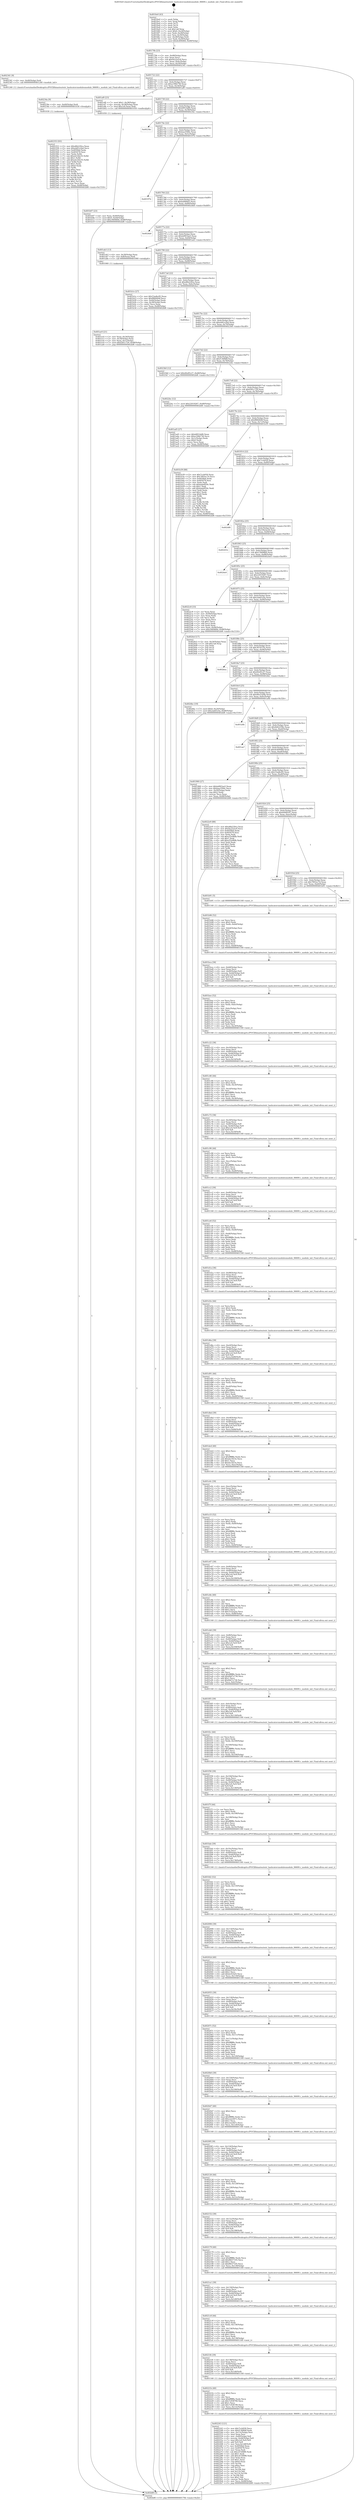digraph "0x4016e0" {
  label = "0x4016e0 (/mnt/c/Users/mathe/Desktop/tcc/POCII/binaries/extr_hashcatsrcmodulesmodule_06600.c_module_init_Final-ollvm.out::main(0))"
  labelloc = "t"
  node[shape=record]

  Entry [label="",width=0.3,height=0.3,shape=circle,fillcolor=black,style=filled]
  "0x40170b" [label="{
     0x40170b [23]\l
     | [instrs]\l
     &nbsp;&nbsp;0x40170b \<+3\>: mov -0x48(%rbp),%eax\l
     &nbsp;&nbsp;0x40170e \<+2\>: mov %eax,%ecx\l
     &nbsp;&nbsp;0x401710 \<+6\>: sub $0x9a22a5c6,%ecx\l
     &nbsp;&nbsp;0x401716 \<+3\>: mov %eax,-0x4c(%rbp)\l
     &nbsp;&nbsp;0x401719 \<+3\>: mov %ecx,-0x50(%rbp)\l
     &nbsp;&nbsp;0x40171c \<+6\>: je 0000000000402341 \<main+0xc61\>\l
  }"]
  "0x402341" [label="{
     0x402341 [9]\l
     | [instrs]\l
     &nbsp;&nbsp;0x402341 \<+4\>: mov -0x40(%rbp),%rdi\l
     &nbsp;&nbsp;0x402345 \<+5\>: call 0000000000401240 \<module_init\>\l
     | [calls]\l
     &nbsp;&nbsp;0x401240 \{1\} (/mnt/c/Users/mathe/Desktop/tcc/POCII/binaries/extr_hashcatsrcmodulesmodule_06600.c_module_init_Final-ollvm.out::module_init)\l
  }"]
  "0x401722" [label="{
     0x401722 [22]\l
     | [instrs]\l
     &nbsp;&nbsp;0x401722 \<+5\>: jmp 0000000000401727 \<main+0x47\>\l
     &nbsp;&nbsp;0x401727 \<+3\>: mov -0x4c(%rbp),%eax\l
     &nbsp;&nbsp;0x40172a \<+5\>: sub $0xa196b736,%eax\l
     &nbsp;&nbsp;0x40172f \<+3\>: mov %eax,-0x54(%rbp)\l
     &nbsp;&nbsp;0x401732 \<+6\>: je 0000000000401af0 \<main+0x410\>\l
  }"]
  Exit [label="",width=0.3,height=0.3,shape=circle,fillcolor=black,style=filled,peripheries=2]
  "0x401af0" [label="{
     0x401af0 [23]\l
     | [instrs]\l
     &nbsp;&nbsp;0x401af0 \<+7\>: movl $0x1,-0x38(%rbp)\l
     &nbsp;&nbsp;0x401af7 \<+4\>: movslq -0x38(%rbp),%rax\l
     &nbsp;&nbsp;0x401afb \<+7\>: imul $0x1e0,%rax,%rdi\l
     &nbsp;&nbsp;0x401b02 \<+5\>: call 0000000000401050 \<malloc@plt\>\l
     | [calls]\l
     &nbsp;&nbsp;0x401050 \{1\} (unknown)\l
  }"]
  "0x401738" [label="{
     0x401738 [22]\l
     | [instrs]\l
     &nbsp;&nbsp;0x401738 \<+5\>: jmp 000000000040173d \<main+0x5d\>\l
     &nbsp;&nbsp;0x40173d \<+3\>: mov -0x4c(%rbp),%eax\l
     &nbsp;&nbsp;0x401740 \<+5\>: sub $0xb8914df6,%eax\l
     &nbsp;&nbsp;0x401745 \<+3\>: mov %eax,-0x58(%rbp)\l
     &nbsp;&nbsp;0x401748 \<+6\>: je 00000000004023bc \<main+0xcdc\>\l
  }"]
  "0x402353" [label="{
     0x402353 [93]\l
     | [instrs]\l
     &nbsp;&nbsp;0x402353 \<+5\>: mov $0xd6b229ca,%eax\l
     &nbsp;&nbsp;0x402358 \<+5\>: mov $0xeb81e2bd,%ecx\l
     &nbsp;&nbsp;0x40235d \<+7\>: mov 0x4050b4,%edx\l
     &nbsp;&nbsp;0x402364 \<+7\>: mov 0x405078,%esi\l
     &nbsp;&nbsp;0x40236b \<+3\>: mov %edx,%r8d\l
     &nbsp;&nbsp;0x40236e \<+7\>: sub $0xeb144e55,%r8d\l
     &nbsp;&nbsp;0x402375 \<+4\>: sub $0x1,%r8d\l
     &nbsp;&nbsp;0x402379 \<+7\>: add $0xeb144e55,%r8d\l
     &nbsp;&nbsp;0x402380 \<+4\>: imul %r8d,%edx\l
     &nbsp;&nbsp;0x402384 \<+3\>: and $0x1,%edx\l
     &nbsp;&nbsp;0x402387 \<+3\>: cmp $0x0,%edx\l
     &nbsp;&nbsp;0x40238a \<+4\>: sete %r9b\l
     &nbsp;&nbsp;0x40238e \<+3\>: cmp $0xa,%esi\l
     &nbsp;&nbsp;0x402391 \<+4\>: setl %r10b\l
     &nbsp;&nbsp;0x402395 \<+3\>: mov %r9b,%r11b\l
     &nbsp;&nbsp;0x402398 \<+3\>: and %r10b,%r11b\l
     &nbsp;&nbsp;0x40239b \<+3\>: xor %r10b,%r9b\l
     &nbsp;&nbsp;0x40239e \<+3\>: or %r9b,%r11b\l
     &nbsp;&nbsp;0x4023a1 \<+4\>: test $0x1,%r11b\l
     &nbsp;&nbsp;0x4023a5 \<+3\>: cmovne %ecx,%eax\l
     &nbsp;&nbsp;0x4023a8 \<+3\>: mov %eax,-0x48(%rbp)\l
     &nbsp;&nbsp;0x4023ab \<+5\>: jmp 0000000000402bf6 \<main+0x1516\>\l
  }"]
  "0x4023bc" [label="{
     0x4023bc\l
  }", style=dashed]
  "0x40174e" [label="{
     0x40174e [22]\l
     | [instrs]\l
     &nbsp;&nbsp;0x40174e \<+5\>: jmp 0000000000401753 \<main+0x73\>\l
     &nbsp;&nbsp;0x401753 \<+3\>: mov -0x4c(%rbp),%eax\l
     &nbsp;&nbsp;0x401756 \<+5\>: sub $0xbaa359dc,%eax\l
     &nbsp;&nbsp;0x40175b \<+3\>: mov %eax,-0x5c(%rbp)\l
     &nbsp;&nbsp;0x40175e \<+6\>: je 000000000040197b \<main+0x29b\>\l
  }"]
  "0x40234a" [label="{
     0x40234a [9]\l
     | [instrs]\l
     &nbsp;&nbsp;0x40234a \<+4\>: mov -0x40(%rbp),%rdi\l
     &nbsp;&nbsp;0x40234e \<+5\>: call 0000000000401030 \<free@plt\>\l
     | [calls]\l
     &nbsp;&nbsp;0x401030 \{1\} (unknown)\l
  }"]
  "0x40197b" [label="{
     0x40197b\l
  }", style=dashed]
  "0x401764" [label="{
     0x401764 [22]\l
     | [instrs]\l
     &nbsp;&nbsp;0x401764 \<+5\>: jmp 0000000000401769 \<main+0x89\>\l
     &nbsp;&nbsp;0x401769 \<+3\>: mov -0x4c(%rbp),%eax\l
     &nbsp;&nbsp;0x40176c \<+5\>: sub $0xbaf06bb5,%eax\l
     &nbsp;&nbsp;0x401771 \<+3\>: mov %eax,-0x60(%rbp)\l
     &nbsp;&nbsp;0x401774 \<+6\>: je 00000000004024b0 \<main+0xdd0\>\l
  }"]
  "0x402243" [label="{
     0x402243 [121]\l
     | [instrs]\l
     &nbsp;&nbsp;0x402243 \<+5\>: mov $0x7ccb930,%ecx\l
     &nbsp;&nbsp;0x402248 \<+5\>: mov $0xf136f84f,%edx\l
     &nbsp;&nbsp;0x40224d \<+6\>: mov -0x13c(%rbp),%esi\l
     &nbsp;&nbsp;0x402253 \<+3\>: imul %eax,%esi\l
     &nbsp;&nbsp;0x402256 \<+4\>: mov -0x40(%rbp),%r8\l
     &nbsp;&nbsp;0x40225a \<+4\>: movslq -0x44(%rbp),%r9\l
     &nbsp;&nbsp;0x40225e \<+7\>: imul $0x1e0,%r9,%r9\l
     &nbsp;&nbsp;0x402265 \<+3\>: add %r9,%r8\l
     &nbsp;&nbsp;0x402268 \<+7\>: mov %esi,0x1d8(%r8)\l
     &nbsp;&nbsp;0x40226f \<+7\>: mov 0x4050b4,%eax\l
     &nbsp;&nbsp;0x402276 \<+7\>: mov 0x405078,%esi\l
     &nbsp;&nbsp;0x40227d \<+2\>: mov %eax,%edi\l
     &nbsp;&nbsp;0x40227f \<+6\>: sub $0xc47d48f6,%edi\l
     &nbsp;&nbsp;0x402285 \<+3\>: sub $0x1,%edi\l
     &nbsp;&nbsp;0x402288 \<+6\>: add $0xc47d48f6,%edi\l
     &nbsp;&nbsp;0x40228e \<+3\>: imul %edi,%eax\l
     &nbsp;&nbsp;0x402291 \<+3\>: and $0x1,%eax\l
     &nbsp;&nbsp;0x402294 \<+3\>: cmp $0x0,%eax\l
     &nbsp;&nbsp;0x402297 \<+4\>: sete %r10b\l
     &nbsp;&nbsp;0x40229b \<+3\>: cmp $0xa,%esi\l
     &nbsp;&nbsp;0x40229e \<+4\>: setl %r11b\l
     &nbsp;&nbsp;0x4022a2 \<+3\>: mov %r10b,%bl\l
     &nbsp;&nbsp;0x4022a5 \<+3\>: and %r11b,%bl\l
     &nbsp;&nbsp;0x4022a8 \<+3\>: xor %r11b,%r10b\l
     &nbsp;&nbsp;0x4022ab \<+3\>: or %r10b,%bl\l
     &nbsp;&nbsp;0x4022ae \<+3\>: test $0x1,%bl\l
     &nbsp;&nbsp;0x4022b1 \<+3\>: cmovne %edx,%ecx\l
     &nbsp;&nbsp;0x4022b4 \<+3\>: mov %ecx,-0x48(%rbp)\l
     &nbsp;&nbsp;0x4022b7 \<+5\>: jmp 0000000000402bf6 \<main+0x1516\>\l
  }"]
  "0x4024b0" [label="{
     0x4024b0\l
  }", style=dashed]
  "0x40177a" [label="{
     0x40177a [22]\l
     | [instrs]\l
     &nbsp;&nbsp;0x40177a \<+5\>: jmp 000000000040177f \<main+0x9f\>\l
     &nbsp;&nbsp;0x40177f \<+3\>: mov -0x4c(%rbp),%eax\l
     &nbsp;&nbsp;0x401782 \<+5\>: sub $0xbd903aa5,%eax\l
     &nbsp;&nbsp;0x401787 \<+3\>: mov %eax,-0x64(%rbp)\l
     &nbsp;&nbsp;0x40178a \<+6\>: je 0000000000401ab3 \<main+0x3d3\>\l
  }"]
  "0x40221b" [label="{
     0x40221b [40]\l
     | [instrs]\l
     &nbsp;&nbsp;0x40221b \<+5\>: mov $0x2,%ecx\l
     &nbsp;&nbsp;0x402220 \<+1\>: cltd\l
     &nbsp;&nbsp;0x402221 \<+2\>: idiv %ecx\l
     &nbsp;&nbsp;0x402223 \<+6\>: imul $0xfffffffe,%edx,%ecx\l
     &nbsp;&nbsp;0x402229 \<+6\>: sub $0x7c938790,%ecx\l
     &nbsp;&nbsp;0x40222f \<+3\>: add $0x1,%ecx\l
     &nbsp;&nbsp;0x402232 \<+6\>: add $0x7c938790,%ecx\l
     &nbsp;&nbsp;0x402238 \<+6\>: mov %ecx,-0x13c(%rbp)\l
     &nbsp;&nbsp;0x40223e \<+5\>: call 0000000000401160 \<next_i\>\l
     | [calls]\l
     &nbsp;&nbsp;0x401160 \{1\} (/mnt/c/Users/mathe/Desktop/tcc/POCII/binaries/extr_hashcatsrcmodulesmodule_06600.c_module_init_Final-ollvm.out::next_i)\l
  }"]
  "0x401ab3" [label="{
     0x401ab3 [13]\l
     | [instrs]\l
     &nbsp;&nbsp;0x401ab3 \<+4\>: mov -0x30(%rbp),%rax\l
     &nbsp;&nbsp;0x401ab7 \<+4\>: mov 0x8(%rax),%rdi\l
     &nbsp;&nbsp;0x401abb \<+5\>: call 0000000000401060 \<atoi@plt\>\l
     | [calls]\l
     &nbsp;&nbsp;0x401060 \{1\} (unknown)\l
  }"]
  "0x401790" [label="{
     0x401790 [22]\l
     | [instrs]\l
     &nbsp;&nbsp;0x401790 \<+5\>: jmp 0000000000401795 \<main+0xb5\>\l
     &nbsp;&nbsp;0x401795 \<+3\>: mov -0x4c(%rbp),%eax\l
     &nbsp;&nbsp;0x401798 \<+5\>: sub $0xc94946fd,%eax\l
     &nbsp;&nbsp;0x40179d \<+3\>: mov %eax,-0x68(%rbp)\l
     &nbsp;&nbsp;0x4017a0 \<+6\>: je 0000000000401b1e \<main+0x43e\>\l
  }"]
  "0x4021f4" [label="{
     0x4021f4 [39]\l
     | [instrs]\l
     &nbsp;&nbsp;0x4021f4 \<+6\>: mov -0x138(%rbp),%ecx\l
     &nbsp;&nbsp;0x4021fa \<+3\>: imul %eax,%ecx\l
     &nbsp;&nbsp;0x4021fd \<+4\>: mov -0x40(%rbp),%r8\l
     &nbsp;&nbsp;0x402201 \<+4\>: movslq -0x44(%rbp),%r9\l
     &nbsp;&nbsp;0x402205 \<+7\>: imul $0x1e0,%r9,%r9\l
     &nbsp;&nbsp;0x40220c \<+3\>: add %r9,%r8\l
     &nbsp;&nbsp;0x40220f \<+7\>: mov %ecx,0x1d4(%r8)\l
     &nbsp;&nbsp;0x402216 \<+5\>: call 0000000000401160 \<next_i\>\l
     | [calls]\l
     &nbsp;&nbsp;0x401160 \{1\} (/mnt/c/Users/mathe/Desktop/tcc/POCII/binaries/extr_hashcatsrcmodulesmodule_06600.c_module_init_Final-ollvm.out::next_i)\l
  }"]
  "0x401b1e" [label="{
     0x401b1e [27]\l
     | [instrs]\l
     &nbsp;&nbsp;0x401b1e \<+5\>: mov $0x53adbc85,%eax\l
     &nbsp;&nbsp;0x401b23 \<+5\>: mov $0xf866404f,%ecx\l
     &nbsp;&nbsp;0x401b28 \<+3\>: mov -0x44(%rbp),%edx\l
     &nbsp;&nbsp;0x401b2b \<+3\>: cmp -0x38(%rbp),%edx\l
     &nbsp;&nbsp;0x401b2e \<+3\>: cmovl %ecx,%eax\l
     &nbsp;&nbsp;0x401b31 \<+3\>: mov %eax,-0x48(%rbp)\l
     &nbsp;&nbsp;0x401b34 \<+5\>: jmp 0000000000402bf6 \<main+0x1516\>\l
  }"]
  "0x4017a6" [label="{
     0x4017a6 [22]\l
     | [instrs]\l
     &nbsp;&nbsp;0x4017a6 \<+5\>: jmp 00000000004017ab \<main+0xcb\>\l
     &nbsp;&nbsp;0x4017ab \<+3\>: mov -0x4c(%rbp),%eax\l
     &nbsp;&nbsp;0x4017ae \<+5\>: sub $0xd6b229ca,%eax\l
     &nbsp;&nbsp;0x4017b3 \<+3\>: mov %eax,-0x6c(%rbp)\l
     &nbsp;&nbsp;0x4017b6 \<+6\>: je 0000000000402bcc \<main+0x14ec\>\l
  }"]
  "0x4021c8" [label="{
     0x4021c8 [44]\l
     | [instrs]\l
     &nbsp;&nbsp;0x4021c8 \<+2\>: xor %ecx,%ecx\l
     &nbsp;&nbsp;0x4021ca \<+5\>: mov $0x2,%edx\l
     &nbsp;&nbsp;0x4021cf \<+6\>: mov %edx,-0x134(%rbp)\l
     &nbsp;&nbsp;0x4021d5 \<+1\>: cltd\l
     &nbsp;&nbsp;0x4021d6 \<+6\>: mov -0x134(%rbp),%esi\l
     &nbsp;&nbsp;0x4021dc \<+2\>: idiv %esi\l
     &nbsp;&nbsp;0x4021de \<+6\>: imul $0xfffffffe,%edx,%edx\l
     &nbsp;&nbsp;0x4021e4 \<+3\>: sub $0x1,%ecx\l
     &nbsp;&nbsp;0x4021e7 \<+2\>: sub %ecx,%edx\l
     &nbsp;&nbsp;0x4021e9 \<+6\>: mov %edx,-0x138(%rbp)\l
     &nbsp;&nbsp;0x4021ef \<+5\>: call 0000000000401160 \<next_i\>\l
     | [calls]\l
     &nbsp;&nbsp;0x401160 \{1\} (/mnt/c/Users/mathe/Desktop/tcc/POCII/binaries/extr_hashcatsrcmodulesmodule_06600.c_module_init_Final-ollvm.out::next_i)\l
  }"]
  "0x402bcc" [label="{
     0x402bcc\l
  }", style=dashed]
  "0x4017bc" [label="{
     0x4017bc [22]\l
     | [instrs]\l
     &nbsp;&nbsp;0x4017bc \<+5\>: jmp 00000000004017c1 \<main+0xe1\>\l
     &nbsp;&nbsp;0x4017c1 \<+3\>: mov -0x4c(%rbp),%eax\l
     &nbsp;&nbsp;0x4017c4 \<+5\>: sub $0xeb81e2bd,%eax\l
     &nbsp;&nbsp;0x4017c9 \<+3\>: mov %eax,-0x70(%rbp)\l
     &nbsp;&nbsp;0x4017cc \<+6\>: je 00000000004023b0 \<main+0xcd0\>\l
  }"]
  "0x4021a1" [label="{
     0x4021a1 [39]\l
     | [instrs]\l
     &nbsp;&nbsp;0x4021a1 \<+6\>: mov -0x130(%rbp),%ecx\l
     &nbsp;&nbsp;0x4021a7 \<+3\>: imul %eax,%ecx\l
     &nbsp;&nbsp;0x4021aa \<+4\>: mov -0x40(%rbp),%r8\l
     &nbsp;&nbsp;0x4021ae \<+4\>: movslq -0x44(%rbp),%r9\l
     &nbsp;&nbsp;0x4021b2 \<+7\>: imul $0x1e0,%r9,%r9\l
     &nbsp;&nbsp;0x4021b9 \<+3\>: add %r9,%r8\l
     &nbsp;&nbsp;0x4021bc \<+7\>: mov %ecx,0x1d0(%r8)\l
     &nbsp;&nbsp;0x4021c3 \<+5\>: call 0000000000401160 \<next_i\>\l
     | [calls]\l
     &nbsp;&nbsp;0x401160 \{1\} (/mnt/c/Users/mathe/Desktop/tcc/POCII/binaries/extr_hashcatsrcmodulesmodule_06600.c_module_init_Final-ollvm.out::next_i)\l
  }"]
  "0x4023b0" [label="{
     0x4023b0 [12]\l
     | [instrs]\l
     &nbsp;&nbsp;0x4023b0 \<+7\>: movl $0x40e85c27,-0x48(%rbp)\l
     &nbsp;&nbsp;0x4023b7 \<+5\>: jmp 0000000000402bf6 \<main+0x1516\>\l
  }"]
  "0x4017d2" [label="{
     0x4017d2 [22]\l
     | [instrs]\l
     &nbsp;&nbsp;0x4017d2 \<+5\>: jmp 00000000004017d7 \<main+0xf7\>\l
     &nbsp;&nbsp;0x4017d7 \<+3\>: mov -0x4c(%rbp),%eax\l
     &nbsp;&nbsp;0x4017da \<+5\>: sub $0xf136f84f,%eax\l
     &nbsp;&nbsp;0x4017df \<+3\>: mov %eax,-0x74(%rbp)\l
     &nbsp;&nbsp;0x4017e2 \<+6\>: je 00000000004022bc \<main+0xbdc\>\l
  }"]
  "0x402179" [label="{
     0x402179 [40]\l
     | [instrs]\l
     &nbsp;&nbsp;0x402179 \<+5\>: mov $0x2,%ecx\l
     &nbsp;&nbsp;0x40217e \<+1\>: cltd\l
     &nbsp;&nbsp;0x40217f \<+2\>: idiv %ecx\l
     &nbsp;&nbsp;0x402181 \<+6\>: imul $0xfffffffe,%edx,%ecx\l
     &nbsp;&nbsp;0x402187 \<+6\>: add $0xf6637105,%ecx\l
     &nbsp;&nbsp;0x40218d \<+3\>: add $0x1,%ecx\l
     &nbsp;&nbsp;0x402190 \<+6\>: sub $0xf6637105,%ecx\l
     &nbsp;&nbsp;0x402196 \<+6\>: mov %ecx,-0x130(%rbp)\l
     &nbsp;&nbsp;0x40219c \<+5\>: call 0000000000401160 \<next_i\>\l
     | [calls]\l
     &nbsp;&nbsp;0x401160 \{1\} (/mnt/c/Users/mathe/Desktop/tcc/POCII/binaries/extr_hashcatsrcmodulesmodule_06600.c_module_init_Final-ollvm.out::next_i)\l
  }"]
  "0x4022bc" [label="{
     0x4022bc [12]\l
     | [instrs]\l
     &nbsp;&nbsp;0x4022bc \<+7\>: movl $0x22019267,-0x48(%rbp)\l
     &nbsp;&nbsp;0x4022c3 \<+5\>: jmp 0000000000402bf6 \<main+0x1516\>\l
  }"]
  "0x4017e8" [label="{
     0x4017e8 [22]\l
     | [instrs]\l
     &nbsp;&nbsp;0x4017e8 \<+5\>: jmp 00000000004017ed \<main+0x10d\>\l
     &nbsp;&nbsp;0x4017ed \<+3\>: mov -0x4c(%rbp),%eax\l
     &nbsp;&nbsp;0x4017f0 \<+5\>: sub $0xf281c729,%eax\l
     &nbsp;&nbsp;0x4017f5 \<+3\>: mov %eax,-0x78(%rbp)\l
     &nbsp;&nbsp;0x4017f8 \<+6\>: je 0000000000401ad5 \<main+0x3f5\>\l
  }"]
  "0x402152" [label="{
     0x402152 [39]\l
     | [instrs]\l
     &nbsp;&nbsp;0x402152 \<+6\>: mov -0x12c(%rbp),%ecx\l
     &nbsp;&nbsp;0x402158 \<+3\>: imul %eax,%ecx\l
     &nbsp;&nbsp;0x40215b \<+4\>: mov -0x40(%rbp),%r8\l
     &nbsp;&nbsp;0x40215f \<+4\>: movslq -0x44(%rbp),%r9\l
     &nbsp;&nbsp;0x402163 \<+7\>: imul $0x1e0,%r9,%r9\l
     &nbsp;&nbsp;0x40216a \<+3\>: add %r9,%r8\l
     &nbsp;&nbsp;0x40216d \<+7\>: mov %ecx,0x198(%r8)\l
     &nbsp;&nbsp;0x402174 \<+5\>: call 0000000000401160 \<next_i\>\l
     | [calls]\l
     &nbsp;&nbsp;0x401160 \{1\} (/mnt/c/Users/mathe/Desktop/tcc/POCII/binaries/extr_hashcatsrcmodulesmodule_06600.c_module_init_Final-ollvm.out::next_i)\l
  }"]
  "0x401ad5" [label="{
     0x401ad5 [27]\l
     | [instrs]\l
     &nbsp;&nbsp;0x401ad5 \<+5\>: mov $0xb8914df6,%eax\l
     &nbsp;&nbsp;0x401ada \<+5\>: mov $0xa196b736,%ecx\l
     &nbsp;&nbsp;0x401adf \<+3\>: mov -0x1c(%rbp),%edx\l
     &nbsp;&nbsp;0x401ae2 \<+3\>: cmp $0x0,%edx\l
     &nbsp;&nbsp;0x401ae5 \<+3\>: cmove %ecx,%eax\l
     &nbsp;&nbsp;0x401ae8 \<+3\>: mov %eax,-0x48(%rbp)\l
     &nbsp;&nbsp;0x401aeb \<+5\>: jmp 0000000000402bf6 \<main+0x1516\>\l
  }"]
  "0x4017fe" [label="{
     0x4017fe [22]\l
     | [instrs]\l
     &nbsp;&nbsp;0x4017fe \<+5\>: jmp 0000000000401803 \<main+0x123\>\l
     &nbsp;&nbsp;0x401803 \<+3\>: mov -0x4c(%rbp),%eax\l
     &nbsp;&nbsp;0x401806 \<+5\>: sub $0xf866404f,%eax\l
     &nbsp;&nbsp;0x40180b \<+3\>: mov %eax,-0x7c(%rbp)\l
     &nbsp;&nbsp;0x40180e \<+6\>: je 0000000000401b39 \<main+0x459\>\l
  }"]
  "0x402126" [label="{
     0x402126 [44]\l
     | [instrs]\l
     &nbsp;&nbsp;0x402126 \<+2\>: xor %ecx,%ecx\l
     &nbsp;&nbsp;0x402128 \<+5\>: mov $0x2,%edx\l
     &nbsp;&nbsp;0x40212d \<+6\>: mov %edx,-0x128(%rbp)\l
     &nbsp;&nbsp;0x402133 \<+1\>: cltd\l
     &nbsp;&nbsp;0x402134 \<+6\>: mov -0x128(%rbp),%esi\l
     &nbsp;&nbsp;0x40213a \<+2\>: idiv %esi\l
     &nbsp;&nbsp;0x40213c \<+6\>: imul $0xfffffffe,%edx,%edx\l
     &nbsp;&nbsp;0x402142 \<+3\>: sub $0x1,%ecx\l
     &nbsp;&nbsp;0x402145 \<+2\>: sub %ecx,%edx\l
     &nbsp;&nbsp;0x402147 \<+6\>: mov %edx,-0x12c(%rbp)\l
     &nbsp;&nbsp;0x40214d \<+5\>: call 0000000000401160 \<next_i\>\l
     | [calls]\l
     &nbsp;&nbsp;0x401160 \{1\} (/mnt/c/Users/mathe/Desktop/tcc/POCII/binaries/extr_hashcatsrcmodulesmodule_06600.c_module_init_Final-ollvm.out::next_i)\l
  }"]
  "0x401b39" [label="{
     0x401b39 [88]\l
     | [instrs]\l
     &nbsp;&nbsp;0x401b39 \<+5\>: mov $0x7ccb930,%eax\l
     &nbsp;&nbsp;0x401b3e \<+5\>: mov $0x7893ec7d,%ecx\l
     &nbsp;&nbsp;0x401b43 \<+7\>: mov 0x4050b4,%edx\l
     &nbsp;&nbsp;0x401b4a \<+7\>: mov 0x405078,%esi\l
     &nbsp;&nbsp;0x401b51 \<+2\>: mov %edx,%edi\l
     &nbsp;&nbsp;0x401b53 \<+6\>: sub $0xbabd954c,%edi\l
     &nbsp;&nbsp;0x401b59 \<+3\>: sub $0x1,%edi\l
     &nbsp;&nbsp;0x401b5c \<+6\>: add $0xbabd954c,%edi\l
     &nbsp;&nbsp;0x401b62 \<+3\>: imul %edi,%edx\l
     &nbsp;&nbsp;0x401b65 \<+3\>: and $0x1,%edx\l
     &nbsp;&nbsp;0x401b68 \<+3\>: cmp $0x0,%edx\l
     &nbsp;&nbsp;0x401b6b \<+4\>: sete %r8b\l
     &nbsp;&nbsp;0x401b6f \<+3\>: cmp $0xa,%esi\l
     &nbsp;&nbsp;0x401b72 \<+4\>: setl %r9b\l
     &nbsp;&nbsp;0x401b76 \<+3\>: mov %r8b,%r10b\l
     &nbsp;&nbsp;0x401b79 \<+3\>: and %r9b,%r10b\l
     &nbsp;&nbsp;0x401b7c \<+3\>: xor %r9b,%r8b\l
     &nbsp;&nbsp;0x401b7f \<+3\>: or %r8b,%r10b\l
     &nbsp;&nbsp;0x401b82 \<+4\>: test $0x1,%r10b\l
     &nbsp;&nbsp;0x401b86 \<+3\>: cmovne %ecx,%eax\l
     &nbsp;&nbsp;0x401b89 \<+3\>: mov %eax,-0x48(%rbp)\l
     &nbsp;&nbsp;0x401b8c \<+5\>: jmp 0000000000402bf6 \<main+0x1516\>\l
  }"]
  "0x401814" [label="{
     0x401814 [22]\l
     | [instrs]\l
     &nbsp;&nbsp;0x401814 \<+5\>: jmp 0000000000401819 \<main+0x139\>\l
     &nbsp;&nbsp;0x401819 \<+3\>: mov -0x4c(%rbp),%eax\l
     &nbsp;&nbsp;0x40181c \<+5\>: sub $0x7ccb930,%eax\l
     &nbsp;&nbsp;0x401821 \<+3\>: mov %eax,-0x80(%rbp)\l
     &nbsp;&nbsp;0x401824 \<+6\>: je 00000000004024f8 \<main+0xe18\>\l
  }"]
  "0x4020ff" [label="{
     0x4020ff [39]\l
     | [instrs]\l
     &nbsp;&nbsp;0x4020ff \<+6\>: mov -0x124(%rbp),%ecx\l
     &nbsp;&nbsp;0x402105 \<+3\>: imul %eax,%ecx\l
     &nbsp;&nbsp;0x402108 \<+4\>: mov -0x40(%rbp),%r8\l
     &nbsp;&nbsp;0x40210c \<+4\>: movslq -0x44(%rbp),%r9\l
     &nbsp;&nbsp;0x402110 \<+7\>: imul $0x1e0,%r9,%r9\l
     &nbsp;&nbsp;0x402117 \<+3\>: add %r9,%r8\l
     &nbsp;&nbsp;0x40211a \<+7\>: mov %ecx,0x194(%r8)\l
     &nbsp;&nbsp;0x402121 \<+5\>: call 0000000000401160 \<next_i\>\l
     | [calls]\l
     &nbsp;&nbsp;0x401160 \{1\} (/mnt/c/Users/mathe/Desktop/tcc/POCII/binaries/extr_hashcatsrcmodulesmodule_06600.c_module_init_Final-ollvm.out::next_i)\l
  }"]
  "0x4024f8" [label="{
     0x4024f8\l
  }", style=dashed]
  "0x40182a" [label="{
     0x40182a [25]\l
     | [instrs]\l
     &nbsp;&nbsp;0x40182a \<+5\>: jmp 000000000040182f \<main+0x14f\>\l
     &nbsp;&nbsp;0x40182f \<+3\>: mov -0x4c(%rbp),%eax\l
     &nbsp;&nbsp;0x401832 \<+5\>: sub $0x104cbe26,%eax\l
     &nbsp;&nbsp;0x401837 \<+6\>: mov %eax,-0x84(%rbp)\l
     &nbsp;&nbsp;0x40183d \<+6\>: je 000000000040241b \<main+0xd3b\>\l
  }"]
  "0x4020d7" [label="{
     0x4020d7 [40]\l
     | [instrs]\l
     &nbsp;&nbsp;0x4020d7 \<+5\>: mov $0x2,%ecx\l
     &nbsp;&nbsp;0x4020dc \<+1\>: cltd\l
     &nbsp;&nbsp;0x4020dd \<+2\>: idiv %ecx\l
     &nbsp;&nbsp;0x4020df \<+6\>: imul $0xfffffffe,%edx,%ecx\l
     &nbsp;&nbsp;0x4020e5 \<+6\>: add $0xceee447c,%ecx\l
     &nbsp;&nbsp;0x4020eb \<+3\>: add $0x1,%ecx\l
     &nbsp;&nbsp;0x4020ee \<+6\>: sub $0xceee447c,%ecx\l
     &nbsp;&nbsp;0x4020f4 \<+6\>: mov %ecx,-0x124(%rbp)\l
     &nbsp;&nbsp;0x4020fa \<+5\>: call 0000000000401160 \<next_i\>\l
     | [calls]\l
     &nbsp;&nbsp;0x401160 \{1\} (/mnt/c/Users/mathe/Desktop/tcc/POCII/binaries/extr_hashcatsrcmodulesmodule_06600.c_module_init_Final-ollvm.out::next_i)\l
  }"]
  "0x40241b" [label="{
     0x40241b\l
  }", style=dashed]
  "0x401843" [label="{
     0x401843 [25]\l
     | [instrs]\l
     &nbsp;&nbsp;0x401843 \<+5\>: jmp 0000000000401848 \<main+0x168\>\l
     &nbsp;&nbsp;0x401848 \<+3\>: mov -0x4c(%rbp),%eax\l
     &nbsp;&nbsp;0x40184b \<+5\>: sub $0x13f498b0,%eax\l
     &nbsp;&nbsp;0x401850 \<+6\>: mov %eax,-0x88(%rbp)\l
     &nbsp;&nbsp;0x401856 \<+6\>: je 00000000004024e0 \<main+0xe00\>\l
  }"]
  "0x4020b0" [label="{
     0x4020b0 [39]\l
     | [instrs]\l
     &nbsp;&nbsp;0x4020b0 \<+6\>: mov -0x120(%rbp),%ecx\l
     &nbsp;&nbsp;0x4020b6 \<+3\>: imul %eax,%ecx\l
     &nbsp;&nbsp;0x4020b9 \<+4\>: mov -0x40(%rbp),%r8\l
     &nbsp;&nbsp;0x4020bd \<+4\>: movslq -0x44(%rbp),%r9\l
     &nbsp;&nbsp;0x4020c1 \<+7\>: imul $0x1e0,%r9,%r9\l
     &nbsp;&nbsp;0x4020c8 \<+3\>: add %r9,%r8\l
     &nbsp;&nbsp;0x4020cb \<+7\>: mov %ecx,0x190(%r8)\l
     &nbsp;&nbsp;0x4020d2 \<+5\>: call 0000000000401160 \<next_i\>\l
     | [calls]\l
     &nbsp;&nbsp;0x401160 \{1\} (/mnt/c/Users/mathe/Desktop/tcc/POCII/binaries/extr_hashcatsrcmodulesmodule_06600.c_module_init_Final-ollvm.out::next_i)\l
  }"]
  "0x4024e0" [label="{
     0x4024e0\l
  }", style=dashed]
  "0x40185c" [label="{
     0x40185c [25]\l
     | [instrs]\l
     &nbsp;&nbsp;0x40185c \<+5\>: jmp 0000000000401861 \<main+0x181\>\l
     &nbsp;&nbsp;0x401861 \<+3\>: mov -0x4c(%rbp),%eax\l
     &nbsp;&nbsp;0x401864 \<+5\>: sub $0x22019267,%eax\l
     &nbsp;&nbsp;0x401869 \<+6\>: mov %eax,-0x8c(%rbp)\l
     &nbsp;&nbsp;0x40186f \<+6\>: je 00000000004022c8 \<main+0xbe8\>\l
  }"]
  "0x40207c" [label="{
     0x40207c [52]\l
     | [instrs]\l
     &nbsp;&nbsp;0x40207c \<+2\>: xor %ecx,%ecx\l
     &nbsp;&nbsp;0x40207e \<+5\>: mov $0x2,%edx\l
     &nbsp;&nbsp;0x402083 \<+6\>: mov %edx,-0x11c(%rbp)\l
     &nbsp;&nbsp;0x402089 \<+1\>: cltd\l
     &nbsp;&nbsp;0x40208a \<+6\>: mov -0x11c(%rbp),%esi\l
     &nbsp;&nbsp;0x402090 \<+2\>: idiv %esi\l
     &nbsp;&nbsp;0x402092 \<+6\>: imul $0xfffffffe,%edx,%edx\l
     &nbsp;&nbsp;0x402098 \<+2\>: mov %ecx,%edi\l
     &nbsp;&nbsp;0x40209a \<+2\>: sub %edx,%edi\l
     &nbsp;&nbsp;0x40209c \<+2\>: mov %ecx,%edx\l
     &nbsp;&nbsp;0x40209e \<+3\>: sub $0x1,%edx\l
     &nbsp;&nbsp;0x4020a1 \<+2\>: add %edx,%edi\l
     &nbsp;&nbsp;0x4020a3 \<+2\>: sub %edi,%ecx\l
     &nbsp;&nbsp;0x4020a5 \<+6\>: mov %ecx,-0x120(%rbp)\l
     &nbsp;&nbsp;0x4020ab \<+5\>: call 0000000000401160 \<next_i\>\l
     | [calls]\l
     &nbsp;&nbsp;0x401160 \{1\} (/mnt/c/Users/mathe/Desktop/tcc/POCII/binaries/extr_hashcatsrcmodulesmodule_06600.c_module_init_Final-ollvm.out::next_i)\l
  }"]
  "0x4022c8" [label="{
     0x4022c8 [33]\l
     | [instrs]\l
     &nbsp;&nbsp;0x4022c8 \<+2\>: xor %eax,%eax\l
     &nbsp;&nbsp;0x4022ca \<+3\>: mov -0x44(%rbp),%ecx\l
     &nbsp;&nbsp;0x4022cd \<+2\>: mov %eax,%edx\l
     &nbsp;&nbsp;0x4022cf \<+2\>: sub %ecx,%edx\l
     &nbsp;&nbsp;0x4022d1 \<+2\>: mov %eax,%ecx\l
     &nbsp;&nbsp;0x4022d3 \<+3\>: sub $0x1,%ecx\l
     &nbsp;&nbsp;0x4022d6 \<+2\>: add %ecx,%edx\l
     &nbsp;&nbsp;0x4022d8 \<+2\>: sub %edx,%eax\l
     &nbsp;&nbsp;0x4022da \<+3\>: mov %eax,-0x44(%rbp)\l
     &nbsp;&nbsp;0x4022dd \<+7\>: movl $0xc94946fd,-0x48(%rbp)\l
     &nbsp;&nbsp;0x4022e4 \<+5\>: jmp 0000000000402bf6 \<main+0x1516\>\l
  }"]
  "0x401875" [label="{
     0x401875 [25]\l
     | [instrs]\l
     &nbsp;&nbsp;0x401875 \<+5\>: jmp 000000000040187a \<main+0x19a\>\l
     &nbsp;&nbsp;0x40187a \<+3\>: mov -0x4c(%rbp),%eax\l
     &nbsp;&nbsp;0x40187d \<+5\>: sub $0x2ab63c4a,%eax\l
     &nbsp;&nbsp;0x401882 \<+6\>: mov %eax,-0x90(%rbp)\l
     &nbsp;&nbsp;0x401888 \<+6\>: je 00000000004024cf \<main+0xdef\>\l
  }"]
  "0x402055" [label="{
     0x402055 [39]\l
     | [instrs]\l
     &nbsp;&nbsp;0x402055 \<+6\>: mov -0x118(%rbp),%ecx\l
     &nbsp;&nbsp;0x40205b \<+3\>: imul %eax,%ecx\l
     &nbsp;&nbsp;0x40205e \<+4\>: mov -0x40(%rbp),%r8\l
     &nbsp;&nbsp;0x402062 \<+4\>: movslq -0x44(%rbp),%r9\l
     &nbsp;&nbsp;0x402066 \<+7\>: imul $0x1e0,%r9,%r9\l
     &nbsp;&nbsp;0x40206d \<+3\>: add %r9,%r8\l
     &nbsp;&nbsp;0x402070 \<+7\>: mov %ecx,0x18c(%r8)\l
     &nbsp;&nbsp;0x402077 \<+5\>: call 0000000000401160 \<next_i\>\l
     | [calls]\l
     &nbsp;&nbsp;0x401160 \{1\} (/mnt/c/Users/mathe/Desktop/tcc/POCII/binaries/extr_hashcatsrcmodulesmodule_06600.c_module_init_Final-ollvm.out::next_i)\l
  }"]
  "0x4024cf" [label="{
     0x4024cf [17]\l
     | [instrs]\l
     &nbsp;&nbsp;0x4024cf \<+3\>: mov -0x24(%rbp),%eax\l
     &nbsp;&nbsp;0x4024d2 \<+7\>: add $0x1a8,%rsp\l
     &nbsp;&nbsp;0x4024d9 \<+1\>: pop %rbx\l
     &nbsp;&nbsp;0x4024da \<+2\>: pop %r14\l
     &nbsp;&nbsp;0x4024dc \<+2\>: pop %r15\l
     &nbsp;&nbsp;0x4024de \<+1\>: pop %rbp\l
     &nbsp;&nbsp;0x4024df \<+1\>: ret\l
  }"]
  "0x40188e" [label="{
     0x40188e [25]\l
     | [instrs]\l
     &nbsp;&nbsp;0x40188e \<+5\>: jmp 0000000000401893 \<main+0x1b3\>\l
     &nbsp;&nbsp;0x401893 \<+3\>: mov -0x4c(%rbp),%eax\l
     &nbsp;&nbsp;0x401896 \<+5\>: sub $0x367637fe,%eax\l
     &nbsp;&nbsp;0x40189b \<+6\>: mov %eax,-0x94(%rbp)\l
     &nbsp;&nbsp;0x4018a1 \<+6\>: je 0000000000402bea \<main+0x150a\>\l
  }"]
  "0x40202d" [label="{
     0x40202d [40]\l
     | [instrs]\l
     &nbsp;&nbsp;0x40202d \<+5\>: mov $0x2,%ecx\l
     &nbsp;&nbsp;0x402032 \<+1\>: cltd\l
     &nbsp;&nbsp;0x402033 \<+2\>: idiv %ecx\l
     &nbsp;&nbsp;0x402035 \<+6\>: imul $0xfffffffe,%edx,%ecx\l
     &nbsp;&nbsp;0x40203b \<+6\>: sub $0xbc01fef3,%ecx\l
     &nbsp;&nbsp;0x402041 \<+3\>: add $0x1,%ecx\l
     &nbsp;&nbsp;0x402044 \<+6\>: add $0xbc01fef3,%ecx\l
     &nbsp;&nbsp;0x40204a \<+6\>: mov %ecx,-0x118(%rbp)\l
     &nbsp;&nbsp;0x402050 \<+5\>: call 0000000000401160 \<next_i\>\l
     | [calls]\l
     &nbsp;&nbsp;0x401160 \{1\} (/mnt/c/Users/mathe/Desktop/tcc/POCII/binaries/extr_hashcatsrcmodulesmodule_06600.c_module_init_Final-ollvm.out::next_i)\l
  }"]
  "0x402bea" [label="{
     0x402bea\l
  }", style=dashed]
  "0x4018a7" [label="{
     0x4018a7 [25]\l
     | [instrs]\l
     &nbsp;&nbsp;0x4018a7 \<+5\>: jmp 00000000004018ac \<main+0x1cc\>\l
     &nbsp;&nbsp;0x4018ac \<+3\>: mov -0x4c(%rbp),%eax\l
     &nbsp;&nbsp;0x4018af \<+5\>: sub $0x40e85c27,%eax\l
     &nbsp;&nbsp;0x4018b4 \<+6\>: mov %eax,-0x98(%rbp)\l
     &nbsp;&nbsp;0x4018ba \<+6\>: je 00000000004024bc \<main+0xddc\>\l
  }"]
  "0x402006" [label="{
     0x402006 [39]\l
     | [instrs]\l
     &nbsp;&nbsp;0x402006 \<+6\>: mov -0x114(%rbp),%ecx\l
     &nbsp;&nbsp;0x40200c \<+3\>: imul %eax,%ecx\l
     &nbsp;&nbsp;0x40200f \<+4\>: mov -0x40(%rbp),%r8\l
     &nbsp;&nbsp;0x402013 \<+4\>: movslq -0x44(%rbp),%r9\l
     &nbsp;&nbsp;0x402017 \<+7\>: imul $0x1e0,%r9,%r9\l
     &nbsp;&nbsp;0x40201e \<+3\>: add %r9,%r8\l
     &nbsp;&nbsp;0x402021 \<+7\>: mov %ecx,0x188(%r8)\l
     &nbsp;&nbsp;0x402028 \<+5\>: call 0000000000401160 \<next_i\>\l
     | [calls]\l
     &nbsp;&nbsp;0x401160 \{1\} (/mnt/c/Users/mathe/Desktop/tcc/POCII/binaries/extr_hashcatsrcmodulesmodule_06600.c_module_init_Final-ollvm.out::next_i)\l
  }"]
  "0x4024bc" [label="{
     0x4024bc [19]\l
     | [instrs]\l
     &nbsp;&nbsp;0x4024bc \<+7\>: movl $0x0,-0x24(%rbp)\l
     &nbsp;&nbsp;0x4024c3 \<+7\>: movl $0x2ab63c4a,-0x48(%rbp)\l
     &nbsp;&nbsp;0x4024ca \<+5\>: jmp 0000000000402bf6 \<main+0x1516\>\l
  }"]
  "0x4018c0" [label="{
     0x4018c0 [25]\l
     | [instrs]\l
     &nbsp;&nbsp;0x4018c0 \<+5\>: jmp 00000000004018c5 \<main+0x1e5\>\l
     &nbsp;&nbsp;0x4018c5 \<+3\>: mov -0x4c(%rbp),%eax\l
     &nbsp;&nbsp;0x4018c8 \<+5\>: sub $0x46e51b0b,%eax\l
     &nbsp;&nbsp;0x4018cd \<+6\>: mov %eax,-0x9c(%rbp)\l
     &nbsp;&nbsp;0x4018d3 \<+6\>: je 0000000000401a0b \<main+0x32b\>\l
  }"]
  "0x401fd2" [label="{
     0x401fd2 [52]\l
     | [instrs]\l
     &nbsp;&nbsp;0x401fd2 \<+2\>: xor %ecx,%ecx\l
     &nbsp;&nbsp;0x401fd4 \<+5\>: mov $0x2,%edx\l
     &nbsp;&nbsp;0x401fd9 \<+6\>: mov %edx,-0x110(%rbp)\l
     &nbsp;&nbsp;0x401fdf \<+1\>: cltd\l
     &nbsp;&nbsp;0x401fe0 \<+6\>: mov -0x110(%rbp),%esi\l
     &nbsp;&nbsp;0x401fe6 \<+2\>: idiv %esi\l
     &nbsp;&nbsp;0x401fe8 \<+6\>: imul $0xfffffffe,%edx,%edx\l
     &nbsp;&nbsp;0x401fee \<+2\>: mov %ecx,%edi\l
     &nbsp;&nbsp;0x401ff0 \<+2\>: sub %edx,%edi\l
     &nbsp;&nbsp;0x401ff2 \<+2\>: mov %ecx,%edx\l
     &nbsp;&nbsp;0x401ff4 \<+3\>: sub $0x1,%edx\l
     &nbsp;&nbsp;0x401ff7 \<+2\>: add %edx,%edi\l
     &nbsp;&nbsp;0x401ff9 \<+2\>: sub %edi,%ecx\l
     &nbsp;&nbsp;0x401ffb \<+6\>: mov %ecx,-0x114(%rbp)\l
     &nbsp;&nbsp;0x402001 \<+5\>: call 0000000000401160 \<next_i\>\l
     | [calls]\l
     &nbsp;&nbsp;0x401160 \{1\} (/mnt/c/Users/mathe/Desktop/tcc/POCII/binaries/extr_hashcatsrcmodulesmodule_06600.c_module_init_Final-ollvm.out::next_i)\l
  }"]
  "0x401a0b" [label="{
     0x401a0b\l
  }", style=dashed]
  "0x4018d9" [label="{
     0x4018d9 [25]\l
     | [instrs]\l
     &nbsp;&nbsp;0x4018d9 \<+5\>: jmp 00000000004018de \<main+0x1fe\>\l
     &nbsp;&nbsp;0x4018de \<+3\>: mov -0x4c(%rbp),%eax\l
     &nbsp;&nbsp;0x4018e1 \<+5\>: sub $0x4b62258e,%eax\l
     &nbsp;&nbsp;0x4018e6 \<+6\>: mov %eax,-0xa0(%rbp)\l
     &nbsp;&nbsp;0x4018ec \<+6\>: je 0000000000401aa7 \<main+0x3c7\>\l
  }"]
  "0x401fab" [label="{
     0x401fab [39]\l
     | [instrs]\l
     &nbsp;&nbsp;0x401fab \<+6\>: mov -0x10c(%rbp),%ecx\l
     &nbsp;&nbsp;0x401fb1 \<+3\>: imul %eax,%ecx\l
     &nbsp;&nbsp;0x401fb4 \<+4\>: mov -0x40(%rbp),%r8\l
     &nbsp;&nbsp;0x401fb8 \<+4\>: movslq -0x44(%rbp),%r9\l
     &nbsp;&nbsp;0x401fbc \<+7\>: imul $0x1e0,%r9,%r9\l
     &nbsp;&nbsp;0x401fc3 \<+3\>: add %r9,%r8\l
     &nbsp;&nbsp;0x401fc6 \<+7\>: mov %ecx,0x178(%r8)\l
     &nbsp;&nbsp;0x401fcd \<+5\>: call 0000000000401160 \<next_i\>\l
     | [calls]\l
     &nbsp;&nbsp;0x401160 \{1\} (/mnt/c/Users/mathe/Desktop/tcc/POCII/binaries/extr_hashcatsrcmodulesmodule_06600.c_module_init_Final-ollvm.out::next_i)\l
  }"]
  "0x401aa7" [label="{
     0x401aa7\l
  }", style=dashed]
  "0x4018f2" [label="{
     0x4018f2 [25]\l
     | [instrs]\l
     &nbsp;&nbsp;0x4018f2 \<+5\>: jmp 00000000004018f7 \<main+0x217\>\l
     &nbsp;&nbsp;0x4018f7 \<+3\>: mov -0x4c(%rbp),%eax\l
     &nbsp;&nbsp;0x4018fa \<+5\>: sub $0x4e406468,%eax\l
     &nbsp;&nbsp;0x4018ff \<+6\>: mov %eax,-0xa4(%rbp)\l
     &nbsp;&nbsp;0x401905 \<+6\>: je 0000000000401960 \<main+0x280\>\l
  }"]
  "0x401f7f" [label="{
     0x401f7f [44]\l
     | [instrs]\l
     &nbsp;&nbsp;0x401f7f \<+2\>: xor %ecx,%ecx\l
     &nbsp;&nbsp;0x401f81 \<+5\>: mov $0x2,%edx\l
     &nbsp;&nbsp;0x401f86 \<+6\>: mov %edx,-0x108(%rbp)\l
     &nbsp;&nbsp;0x401f8c \<+1\>: cltd\l
     &nbsp;&nbsp;0x401f8d \<+6\>: mov -0x108(%rbp),%esi\l
     &nbsp;&nbsp;0x401f93 \<+2\>: idiv %esi\l
     &nbsp;&nbsp;0x401f95 \<+6\>: imul $0xfffffffe,%edx,%edx\l
     &nbsp;&nbsp;0x401f9b \<+3\>: sub $0x1,%ecx\l
     &nbsp;&nbsp;0x401f9e \<+2\>: sub %ecx,%edx\l
     &nbsp;&nbsp;0x401fa0 \<+6\>: mov %edx,-0x10c(%rbp)\l
     &nbsp;&nbsp;0x401fa6 \<+5\>: call 0000000000401160 \<next_i\>\l
     | [calls]\l
     &nbsp;&nbsp;0x401160 \{1\} (/mnt/c/Users/mathe/Desktop/tcc/POCII/binaries/extr_hashcatsrcmodulesmodule_06600.c_module_init_Final-ollvm.out::next_i)\l
  }"]
  "0x401960" [label="{
     0x401960 [27]\l
     | [instrs]\l
     &nbsp;&nbsp;0x401960 \<+5\>: mov $0xbd903aa5,%eax\l
     &nbsp;&nbsp;0x401965 \<+5\>: mov $0xbaa359dc,%ecx\l
     &nbsp;&nbsp;0x40196a \<+3\>: mov -0x20(%rbp),%edx\l
     &nbsp;&nbsp;0x40196d \<+3\>: cmp $0x2,%edx\l
     &nbsp;&nbsp;0x401970 \<+3\>: cmovne %ecx,%eax\l
     &nbsp;&nbsp;0x401973 \<+3\>: mov %eax,-0x48(%rbp)\l
     &nbsp;&nbsp;0x401976 \<+5\>: jmp 0000000000402bf6 \<main+0x1516\>\l
  }"]
  "0x40190b" [label="{
     0x40190b [25]\l
     | [instrs]\l
     &nbsp;&nbsp;0x40190b \<+5\>: jmp 0000000000401910 \<main+0x230\>\l
     &nbsp;&nbsp;0x401910 \<+3\>: mov -0x4c(%rbp),%eax\l
     &nbsp;&nbsp;0x401913 \<+5\>: sub $0x53adbc85,%eax\l
     &nbsp;&nbsp;0x401918 \<+6\>: mov %eax,-0xa8(%rbp)\l
     &nbsp;&nbsp;0x40191e \<+6\>: je 00000000004022e9 \<main+0xc09\>\l
  }"]
  "0x402bf6" [label="{
     0x402bf6 [5]\l
     | [instrs]\l
     &nbsp;&nbsp;0x402bf6 \<+5\>: jmp 000000000040170b \<main+0x2b\>\l
  }"]
  "0x4016e0" [label="{
     0x4016e0 [43]\l
     | [instrs]\l
     &nbsp;&nbsp;0x4016e0 \<+1\>: push %rbp\l
     &nbsp;&nbsp;0x4016e1 \<+3\>: mov %rsp,%rbp\l
     &nbsp;&nbsp;0x4016e4 \<+2\>: push %r15\l
     &nbsp;&nbsp;0x4016e6 \<+2\>: push %r14\l
     &nbsp;&nbsp;0x4016e8 \<+1\>: push %rbx\l
     &nbsp;&nbsp;0x4016e9 \<+7\>: sub $0x1a8,%rsp\l
     &nbsp;&nbsp;0x4016f0 \<+7\>: movl $0x0,-0x24(%rbp)\l
     &nbsp;&nbsp;0x4016f7 \<+3\>: mov %edi,-0x28(%rbp)\l
     &nbsp;&nbsp;0x4016fa \<+4\>: mov %rsi,-0x30(%rbp)\l
     &nbsp;&nbsp;0x4016fe \<+3\>: mov -0x28(%rbp),%edi\l
     &nbsp;&nbsp;0x401701 \<+3\>: mov %edi,-0x20(%rbp)\l
     &nbsp;&nbsp;0x401704 \<+7\>: movl $0x4e406468,-0x48(%rbp)\l
  }"]
  "0x401ac0" [label="{
     0x401ac0 [21]\l
     | [instrs]\l
     &nbsp;&nbsp;0x401ac0 \<+3\>: mov %eax,-0x34(%rbp)\l
     &nbsp;&nbsp;0x401ac3 \<+3\>: mov -0x34(%rbp),%eax\l
     &nbsp;&nbsp;0x401ac6 \<+3\>: mov %eax,-0x1c(%rbp)\l
     &nbsp;&nbsp;0x401ac9 \<+7\>: movl $0xf281c729,-0x48(%rbp)\l
     &nbsp;&nbsp;0x401ad0 \<+5\>: jmp 0000000000402bf6 \<main+0x1516\>\l
  }"]
  "0x401b07" [label="{
     0x401b07 [23]\l
     | [instrs]\l
     &nbsp;&nbsp;0x401b07 \<+4\>: mov %rax,-0x40(%rbp)\l
     &nbsp;&nbsp;0x401b0b \<+7\>: movl $0x0,-0x44(%rbp)\l
     &nbsp;&nbsp;0x401b12 \<+7\>: movl $0xc94946fd,-0x48(%rbp)\l
     &nbsp;&nbsp;0x401b19 \<+5\>: jmp 0000000000402bf6 \<main+0x1516\>\l
  }"]
  "0x401f58" [label="{
     0x401f58 [39]\l
     | [instrs]\l
     &nbsp;&nbsp;0x401f58 \<+6\>: mov -0x104(%rbp),%ecx\l
     &nbsp;&nbsp;0x401f5e \<+3\>: imul %eax,%ecx\l
     &nbsp;&nbsp;0x401f61 \<+4\>: mov -0x40(%rbp),%r8\l
     &nbsp;&nbsp;0x401f65 \<+4\>: movslq -0x44(%rbp),%r9\l
     &nbsp;&nbsp;0x401f69 \<+7\>: imul $0x1e0,%r9,%r9\l
     &nbsp;&nbsp;0x401f70 \<+3\>: add %r9,%r8\l
     &nbsp;&nbsp;0x401f73 \<+7\>: mov %ecx,0x130(%r8)\l
     &nbsp;&nbsp;0x401f7a \<+5\>: call 0000000000401160 \<next_i\>\l
     | [calls]\l
     &nbsp;&nbsp;0x401160 \{1\} (/mnt/c/Users/mathe/Desktop/tcc/POCII/binaries/extr_hashcatsrcmodulesmodule_06600.c_module_init_Final-ollvm.out::next_i)\l
  }"]
  "0x4022e9" [label="{
     0x4022e9 [88]\l
     | [instrs]\l
     &nbsp;&nbsp;0x4022e9 \<+5\>: mov $0xd6b229ca,%eax\l
     &nbsp;&nbsp;0x4022ee \<+5\>: mov $0x9a22a5c6,%ecx\l
     &nbsp;&nbsp;0x4022f3 \<+7\>: mov 0x4050b4,%edx\l
     &nbsp;&nbsp;0x4022fa \<+7\>: mov 0x405078,%esi\l
     &nbsp;&nbsp;0x402301 \<+2\>: mov %edx,%edi\l
     &nbsp;&nbsp;0x402303 \<+6\>: sub $0xa55a96fb,%edi\l
     &nbsp;&nbsp;0x402309 \<+3\>: sub $0x1,%edi\l
     &nbsp;&nbsp;0x40230c \<+6\>: add $0xa55a96fb,%edi\l
     &nbsp;&nbsp;0x402312 \<+3\>: imul %edi,%edx\l
     &nbsp;&nbsp;0x402315 \<+3\>: and $0x1,%edx\l
     &nbsp;&nbsp;0x402318 \<+3\>: cmp $0x0,%edx\l
     &nbsp;&nbsp;0x40231b \<+4\>: sete %r8b\l
     &nbsp;&nbsp;0x40231f \<+3\>: cmp $0xa,%esi\l
     &nbsp;&nbsp;0x402322 \<+4\>: setl %r9b\l
     &nbsp;&nbsp;0x402326 \<+3\>: mov %r8b,%r10b\l
     &nbsp;&nbsp;0x402329 \<+3\>: and %r9b,%r10b\l
     &nbsp;&nbsp;0x40232c \<+3\>: xor %r9b,%r8b\l
     &nbsp;&nbsp;0x40232f \<+3\>: or %r8b,%r10b\l
     &nbsp;&nbsp;0x402332 \<+4\>: test $0x1,%r10b\l
     &nbsp;&nbsp;0x402336 \<+3\>: cmovne %ecx,%eax\l
     &nbsp;&nbsp;0x402339 \<+3\>: mov %eax,-0x48(%rbp)\l
     &nbsp;&nbsp;0x40233c \<+5\>: jmp 0000000000402bf6 \<main+0x1516\>\l
  }"]
  "0x401924" [label="{
     0x401924 [25]\l
     | [instrs]\l
     &nbsp;&nbsp;0x401924 \<+5\>: jmp 0000000000401929 \<main+0x249\>\l
     &nbsp;&nbsp;0x401929 \<+3\>: mov -0x4c(%rbp),%eax\l
     &nbsp;&nbsp;0x40192c \<+5\>: sub $0x644f0247,%eax\l
     &nbsp;&nbsp;0x401931 \<+6\>: mov %eax,-0xac(%rbp)\l
     &nbsp;&nbsp;0x401937 \<+6\>: je 00000000004023c8 \<main+0xce8\>\l
  }"]
  "0x401f2c" [label="{
     0x401f2c [44]\l
     | [instrs]\l
     &nbsp;&nbsp;0x401f2c \<+2\>: xor %ecx,%ecx\l
     &nbsp;&nbsp;0x401f2e \<+5\>: mov $0x2,%edx\l
     &nbsp;&nbsp;0x401f33 \<+6\>: mov %edx,-0x100(%rbp)\l
     &nbsp;&nbsp;0x401f39 \<+1\>: cltd\l
     &nbsp;&nbsp;0x401f3a \<+6\>: mov -0x100(%rbp),%esi\l
     &nbsp;&nbsp;0x401f40 \<+2\>: idiv %esi\l
     &nbsp;&nbsp;0x401f42 \<+6\>: imul $0xfffffffe,%edx,%edx\l
     &nbsp;&nbsp;0x401f48 \<+3\>: sub $0x1,%ecx\l
     &nbsp;&nbsp;0x401f4b \<+2\>: sub %ecx,%edx\l
     &nbsp;&nbsp;0x401f4d \<+6\>: mov %edx,-0x104(%rbp)\l
     &nbsp;&nbsp;0x401f53 \<+5\>: call 0000000000401160 \<next_i\>\l
     | [calls]\l
     &nbsp;&nbsp;0x401160 \{1\} (/mnt/c/Users/mathe/Desktop/tcc/POCII/binaries/extr_hashcatsrcmodulesmodule_06600.c_module_init_Final-ollvm.out::next_i)\l
  }"]
  "0x4023c8" [label="{
     0x4023c8\l
  }", style=dashed]
  "0x40193d" [label="{
     0x40193d [25]\l
     | [instrs]\l
     &nbsp;&nbsp;0x40193d \<+5\>: jmp 0000000000401942 \<main+0x262\>\l
     &nbsp;&nbsp;0x401942 \<+3\>: mov -0x4c(%rbp),%eax\l
     &nbsp;&nbsp;0x401945 \<+5\>: sub $0x7893ec7d,%eax\l
     &nbsp;&nbsp;0x40194a \<+6\>: mov %eax,-0xb0(%rbp)\l
     &nbsp;&nbsp;0x401950 \<+6\>: je 0000000000401b91 \<main+0x4b1\>\l
  }"]
  "0x401f05" [label="{
     0x401f05 [39]\l
     | [instrs]\l
     &nbsp;&nbsp;0x401f05 \<+6\>: mov -0xfc(%rbp),%ecx\l
     &nbsp;&nbsp;0x401f0b \<+3\>: imul %eax,%ecx\l
     &nbsp;&nbsp;0x401f0e \<+4\>: mov -0x40(%rbp),%r8\l
     &nbsp;&nbsp;0x401f12 \<+4\>: movslq -0x44(%rbp),%r9\l
     &nbsp;&nbsp;0x401f16 \<+7\>: imul $0x1e0,%r9,%r9\l
     &nbsp;&nbsp;0x401f1d \<+3\>: add %r9,%r8\l
     &nbsp;&nbsp;0x401f20 \<+7\>: mov %ecx,0x118(%r8)\l
     &nbsp;&nbsp;0x401f27 \<+5\>: call 0000000000401160 \<next_i\>\l
     | [calls]\l
     &nbsp;&nbsp;0x401160 \{1\} (/mnt/c/Users/mathe/Desktop/tcc/POCII/binaries/extr_hashcatsrcmodulesmodule_06600.c_module_init_Final-ollvm.out::next_i)\l
  }"]
  "0x401b91" [label="{
     0x401b91 [5]\l
     | [instrs]\l
     &nbsp;&nbsp;0x401b91 \<+5\>: call 0000000000401160 \<next_i\>\l
     | [calls]\l
     &nbsp;&nbsp;0x401160 \{1\} (/mnt/c/Users/mathe/Desktop/tcc/POCII/binaries/extr_hashcatsrcmodulesmodule_06600.c_module_init_Final-ollvm.out::next_i)\l
  }"]
  "0x401956" [label="{
     0x401956\l
  }", style=dashed]
  "0x401b96" [label="{
     0x401b96 [52]\l
     | [instrs]\l
     &nbsp;&nbsp;0x401b96 \<+2\>: xor %ecx,%ecx\l
     &nbsp;&nbsp;0x401b98 \<+5\>: mov $0x2,%edx\l
     &nbsp;&nbsp;0x401b9d \<+6\>: mov %edx,-0xb4(%rbp)\l
     &nbsp;&nbsp;0x401ba3 \<+1\>: cltd\l
     &nbsp;&nbsp;0x401ba4 \<+6\>: mov -0xb4(%rbp),%esi\l
     &nbsp;&nbsp;0x401baa \<+2\>: idiv %esi\l
     &nbsp;&nbsp;0x401bac \<+6\>: imul $0xfffffffe,%edx,%edx\l
     &nbsp;&nbsp;0x401bb2 \<+2\>: mov %ecx,%edi\l
     &nbsp;&nbsp;0x401bb4 \<+2\>: sub %edx,%edi\l
     &nbsp;&nbsp;0x401bb6 \<+2\>: mov %ecx,%edx\l
     &nbsp;&nbsp;0x401bb8 \<+3\>: sub $0x1,%edx\l
     &nbsp;&nbsp;0x401bbb \<+2\>: add %edx,%edi\l
     &nbsp;&nbsp;0x401bbd \<+2\>: sub %edi,%ecx\l
     &nbsp;&nbsp;0x401bbf \<+6\>: mov %ecx,-0xb8(%rbp)\l
     &nbsp;&nbsp;0x401bc5 \<+5\>: call 0000000000401160 \<next_i\>\l
     | [calls]\l
     &nbsp;&nbsp;0x401160 \{1\} (/mnt/c/Users/mathe/Desktop/tcc/POCII/binaries/extr_hashcatsrcmodulesmodule_06600.c_module_init_Final-ollvm.out::next_i)\l
  }"]
  "0x401bca" [label="{
     0x401bca [36]\l
     | [instrs]\l
     &nbsp;&nbsp;0x401bca \<+6\>: mov -0xb8(%rbp),%ecx\l
     &nbsp;&nbsp;0x401bd0 \<+3\>: imul %eax,%ecx\l
     &nbsp;&nbsp;0x401bd3 \<+4\>: mov -0x40(%rbp),%r8\l
     &nbsp;&nbsp;0x401bd7 \<+4\>: movslq -0x44(%rbp),%r9\l
     &nbsp;&nbsp;0x401bdb \<+7\>: imul $0x1e0,%r9,%r9\l
     &nbsp;&nbsp;0x401be2 \<+3\>: add %r9,%r8\l
     &nbsp;&nbsp;0x401be5 \<+4\>: mov %ecx,0x10(%r8)\l
     &nbsp;&nbsp;0x401be9 \<+5\>: call 0000000000401160 \<next_i\>\l
     | [calls]\l
     &nbsp;&nbsp;0x401160 \{1\} (/mnt/c/Users/mathe/Desktop/tcc/POCII/binaries/extr_hashcatsrcmodulesmodule_06600.c_module_init_Final-ollvm.out::next_i)\l
  }"]
  "0x401bee" [label="{
     0x401bee [52]\l
     | [instrs]\l
     &nbsp;&nbsp;0x401bee \<+2\>: xor %ecx,%ecx\l
     &nbsp;&nbsp;0x401bf0 \<+5\>: mov $0x2,%edx\l
     &nbsp;&nbsp;0x401bf5 \<+6\>: mov %edx,-0xbc(%rbp)\l
     &nbsp;&nbsp;0x401bfb \<+1\>: cltd\l
     &nbsp;&nbsp;0x401bfc \<+6\>: mov -0xbc(%rbp),%esi\l
     &nbsp;&nbsp;0x401c02 \<+2\>: idiv %esi\l
     &nbsp;&nbsp;0x401c04 \<+6\>: imul $0xfffffffe,%edx,%edx\l
     &nbsp;&nbsp;0x401c0a \<+2\>: mov %ecx,%edi\l
     &nbsp;&nbsp;0x401c0c \<+2\>: sub %edx,%edi\l
     &nbsp;&nbsp;0x401c0e \<+2\>: mov %ecx,%edx\l
     &nbsp;&nbsp;0x401c10 \<+3\>: sub $0x1,%edx\l
     &nbsp;&nbsp;0x401c13 \<+2\>: add %edx,%edi\l
     &nbsp;&nbsp;0x401c15 \<+2\>: sub %edi,%ecx\l
     &nbsp;&nbsp;0x401c17 \<+6\>: mov %ecx,-0xc0(%rbp)\l
     &nbsp;&nbsp;0x401c1d \<+5\>: call 0000000000401160 \<next_i\>\l
     | [calls]\l
     &nbsp;&nbsp;0x401160 \{1\} (/mnt/c/Users/mathe/Desktop/tcc/POCII/binaries/extr_hashcatsrcmodulesmodule_06600.c_module_init_Final-ollvm.out::next_i)\l
  }"]
  "0x401c22" [label="{
     0x401c22 [36]\l
     | [instrs]\l
     &nbsp;&nbsp;0x401c22 \<+6\>: mov -0xc0(%rbp),%ecx\l
     &nbsp;&nbsp;0x401c28 \<+3\>: imul %eax,%ecx\l
     &nbsp;&nbsp;0x401c2b \<+4\>: mov -0x40(%rbp),%r8\l
     &nbsp;&nbsp;0x401c2f \<+4\>: movslq -0x44(%rbp),%r9\l
     &nbsp;&nbsp;0x401c33 \<+7\>: imul $0x1e0,%r9,%r9\l
     &nbsp;&nbsp;0x401c3a \<+3\>: add %r9,%r8\l
     &nbsp;&nbsp;0x401c3d \<+4\>: mov %ecx,0x14(%r8)\l
     &nbsp;&nbsp;0x401c41 \<+5\>: call 0000000000401160 \<next_i\>\l
     | [calls]\l
     &nbsp;&nbsp;0x401160 \{1\} (/mnt/c/Users/mathe/Desktop/tcc/POCII/binaries/extr_hashcatsrcmodulesmodule_06600.c_module_init_Final-ollvm.out::next_i)\l
  }"]
  "0x401c46" [label="{
     0x401c46 [44]\l
     | [instrs]\l
     &nbsp;&nbsp;0x401c46 \<+2\>: xor %ecx,%ecx\l
     &nbsp;&nbsp;0x401c48 \<+5\>: mov $0x2,%edx\l
     &nbsp;&nbsp;0x401c4d \<+6\>: mov %edx,-0xc4(%rbp)\l
     &nbsp;&nbsp;0x401c53 \<+1\>: cltd\l
     &nbsp;&nbsp;0x401c54 \<+6\>: mov -0xc4(%rbp),%esi\l
     &nbsp;&nbsp;0x401c5a \<+2\>: idiv %esi\l
     &nbsp;&nbsp;0x401c5c \<+6\>: imul $0xfffffffe,%edx,%edx\l
     &nbsp;&nbsp;0x401c62 \<+3\>: sub $0x1,%ecx\l
     &nbsp;&nbsp;0x401c65 \<+2\>: sub %ecx,%edx\l
     &nbsp;&nbsp;0x401c67 \<+6\>: mov %edx,-0xc8(%rbp)\l
     &nbsp;&nbsp;0x401c6d \<+5\>: call 0000000000401160 \<next_i\>\l
     | [calls]\l
     &nbsp;&nbsp;0x401160 \{1\} (/mnt/c/Users/mathe/Desktop/tcc/POCII/binaries/extr_hashcatsrcmodulesmodule_06600.c_module_init_Final-ollvm.out::next_i)\l
  }"]
  "0x401c72" [label="{
     0x401c72 [36]\l
     | [instrs]\l
     &nbsp;&nbsp;0x401c72 \<+6\>: mov -0xc8(%rbp),%ecx\l
     &nbsp;&nbsp;0x401c78 \<+3\>: imul %eax,%ecx\l
     &nbsp;&nbsp;0x401c7b \<+4\>: mov -0x40(%rbp),%r8\l
     &nbsp;&nbsp;0x401c7f \<+4\>: movslq -0x44(%rbp),%r9\l
     &nbsp;&nbsp;0x401c83 \<+7\>: imul $0x1e0,%r9,%r9\l
     &nbsp;&nbsp;0x401c8a \<+3\>: add %r9,%r8\l
     &nbsp;&nbsp;0x401c8d \<+4\>: mov %ecx,0x18(%r8)\l
     &nbsp;&nbsp;0x401c91 \<+5\>: call 0000000000401160 \<next_i\>\l
     | [calls]\l
     &nbsp;&nbsp;0x401160 \{1\} (/mnt/c/Users/mathe/Desktop/tcc/POCII/binaries/extr_hashcatsrcmodulesmodule_06600.c_module_init_Final-ollvm.out::next_i)\l
  }"]
  "0x401c96" [label="{
     0x401c96 [44]\l
     | [instrs]\l
     &nbsp;&nbsp;0x401c96 \<+2\>: xor %ecx,%ecx\l
     &nbsp;&nbsp;0x401c98 \<+5\>: mov $0x2,%edx\l
     &nbsp;&nbsp;0x401c9d \<+6\>: mov %edx,-0xcc(%rbp)\l
     &nbsp;&nbsp;0x401ca3 \<+1\>: cltd\l
     &nbsp;&nbsp;0x401ca4 \<+6\>: mov -0xcc(%rbp),%esi\l
     &nbsp;&nbsp;0x401caa \<+2\>: idiv %esi\l
     &nbsp;&nbsp;0x401cac \<+6\>: imul $0xfffffffe,%edx,%edx\l
     &nbsp;&nbsp;0x401cb2 \<+3\>: sub $0x1,%ecx\l
     &nbsp;&nbsp;0x401cb5 \<+2\>: sub %ecx,%edx\l
     &nbsp;&nbsp;0x401cb7 \<+6\>: mov %edx,-0xd0(%rbp)\l
     &nbsp;&nbsp;0x401cbd \<+5\>: call 0000000000401160 \<next_i\>\l
     | [calls]\l
     &nbsp;&nbsp;0x401160 \{1\} (/mnt/c/Users/mathe/Desktop/tcc/POCII/binaries/extr_hashcatsrcmodulesmodule_06600.c_module_init_Final-ollvm.out::next_i)\l
  }"]
  "0x401cc2" [label="{
     0x401cc2 [36]\l
     | [instrs]\l
     &nbsp;&nbsp;0x401cc2 \<+6\>: mov -0xd0(%rbp),%ecx\l
     &nbsp;&nbsp;0x401cc8 \<+3\>: imul %eax,%ecx\l
     &nbsp;&nbsp;0x401ccb \<+4\>: mov -0x40(%rbp),%r8\l
     &nbsp;&nbsp;0x401ccf \<+4\>: movslq -0x44(%rbp),%r9\l
     &nbsp;&nbsp;0x401cd3 \<+7\>: imul $0x1e0,%r9,%r9\l
     &nbsp;&nbsp;0x401cda \<+3\>: add %r9,%r8\l
     &nbsp;&nbsp;0x401cdd \<+4\>: mov %ecx,0x28(%r8)\l
     &nbsp;&nbsp;0x401ce1 \<+5\>: call 0000000000401160 \<next_i\>\l
     | [calls]\l
     &nbsp;&nbsp;0x401160 \{1\} (/mnt/c/Users/mathe/Desktop/tcc/POCII/binaries/extr_hashcatsrcmodulesmodule_06600.c_module_init_Final-ollvm.out::next_i)\l
  }"]
  "0x401ce6" [label="{
     0x401ce6 [52]\l
     | [instrs]\l
     &nbsp;&nbsp;0x401ce6 \<+2\>: xor %ecx,%ecx\l
     &nbsp;&nbsp;0x401ce8 \<+5\>: mov $0x2,%edx\l
     &nbsp;&nbsp;0x401ced \<+6\>: mov %edx,-0xd4(%rbp)\l
     &nbsp;&nbsp;0x401cf3 \<+1\>: cltd\l
     &nbsp;&nbsp;0x401cf4 \<+6\>: mov -0xd4(%rbp),%esi\l
     &nbsp;&nbsp;0x401cfa \<+2\>: idiv %esi\l
     &nbsp;&nbsp;0x401cfc \<+6\>: imul $0xfffffffe,%edx,%edx\l
     &nbsp;&nbsp;0x401d02 \<+2\>: mov %ecx,%edi\l
     &nbsp;&nbsp;0x401d04 \<+2\>: sub %edx,%edi\l
     &nbsp;&nbsp;0x401d06 \<+2\>: mov %ecx,%edx\l
     &nbsp;&nbsp;0x401d08 \<+3\>: sub $0x1,%edx\l
     &nbsp;&nbsp;0x401d0b \<+2\>: add %edx,%edi\l
     &nbsp;&nbsp;0x401d0d \<+2\>: sub %edi,%ecx\l
     &nbsp;&nbsp;0x401d0f \<+6\>: mov %ecx,-0xd8(%rbp)\l
     &nbsp;&nbsp;0x401d15 \<+5\>: call 0000000000401160 \<next_i\>\l
     | [calls]\l
     &nbsp;&nbsp;0x401160 \{1\} (/mnt/c/Users/mathe/Desktop/tcc/POCII/binaries/extr_hashcatsrcmodulesmodule_06600.c_module_init_Final-ollvm.out::next_i)\l
  }"]
  "0x401d1a" [label="{
     0x401d1a [36]\l
     | [instrs]\l
     &nbsp;&nbsp;0x401d1a \<+6\>: mov -0xd8(%rbp),%ecx\l
     &nbsp;&nbsp;0x401d20 \<+3\>: imul %eax,%ecx\l
     &nbsp;&nbsp;0x401d23 \<+4\>: mov -0x40(%rbp),%r8\l
     &nbsp;&nbsp;0x401d27 \<+4\>: movslq -0x44(%rbp),%r9\l
     &nbsp;&nbsp;0x401d2b \<+7\>: imul $0x1e0,%r9,%r9\l
     &nbsp;&nbsp;0x401d32 \<+3\>: add %r9,%r8\l
     &nbsp;&nbsp;0x401d35 \<+4\>: mov %ecx,0x48(%r8)\l
     &nbsp;&nbsp;0x401d39 \<+5\>: call 0000000000401160 \<next_i\>\l
     | [calls]\l
     &nbsp;&nbsp;0x401160 \{1\} (/mnt/c/Users/mathe/Desktop/tcc/POCII/binaries/extr_hashcatsrcmodulesmodule_06600.c_module_init_Final-ollvm.out::next_i)\l
  }"]
  "0x401d3e" [label="{
     0x401d3e [44]\l
     | [instrs]\l
     &nbsp;&nbsp;0x401d3e \<+2\>: xor %ecx,%ecx\l
     &nbsp;&nbsp;0x401d40 \<+5\>: mov $0x2,%edx\l
     &nbsp;&nbsp;0x401d45 \<+6\>: mov %edx,-0xdc(%rbp)\l
     &nbsp;&nbsp;0x401d4b \<+1\>: cltd\l
     &nbsp;&nbsp;0x401d4c \<+6\>: mov -0xdc(%rbp),%esi\l
     &nbsp;&nbsp;0x401d52 \<+2\>: idiv %esi\l
     &nbsp;&nbsp;0x401d54 \<+6\>: imul $0xfffffffe,%edx,%edx\l
     &nbsp;&nbsp;0x401d5a \<+3\>: sub $0x1,%ecx\l
     &nbsp;&nbsp;0x401d5d \<+2\>: sub %ecx,%edx\l
     &nbsp;&nbsp;0x401d5f \<+6\>: mov %edx,-0xe0(%rbp)\l
     &nbsp;&nbsp;0x401d65 \<+5\>: call 0000000000401160 \<next_i\>\l
     | [calls]\l
     &nbsp;&nbsp;0x401160 \{1\} (/mnt/c/Users/mathe/Desktop/tcc/POCII/binaries/extr_hashcatsrcmodulesmodule_06600.c_module_init_Final-ollvm.out::next_i)\l
  }"]
  "0x401d6a" [label="{
     0x401d6a [39]\l
     | [instrs]\l
     &nbsp;&nbsp;0x401d6a \<+6\>: mov -0xe0(%rbp),%ecx\l
     &nbsp;&nbsp;0x401d70 \<+3\>: imul %eax,%ecx\l
     &nbsp;&nbsp;0x401d73 \<+4\>: mov -0x40(%rbp),%r8\l
     &nbsp;&nbsp;0x401d77 \<+4\>: movslq -0x44(%rbp),%r9\l
     &nbsp;&nbsp;0x401d7b \<+7\>: imul $0x1e0,%r9,%r9\l
     &nbsp;&nbsp;0x401d82 \<+3\>: add %r9,%r8\l
     &nbsp;&nbsp;0x401d85 \<+7\>: mov %ecx,0x80(%r8)\l
     &nbsp;&nbsp;0x401d8c \<+5\>: call 0000000000401160 \<next_i\>\l
     | [calls]\l
     &nbsp;&nbsp;0x401160 \{1\} (/mnt/c/Users/mathe/Desktop/tcc/POCII/binaries/extr_hashcatsrcmodulesmodule_06600.c_module_init_Final-ollvm.out::next_i)\l
  }"]
  "0x401d91" [label="{
     0x401d91 [44]\l
     | [instrs]\l
     &nbsp;&nbsp;0x401d91 \<+2\>: xor %ecx,%ecx\l
     &nbsp;&nbsp;0x401d93 \<+5\>: mov $0x2,%edx\l
     &nbsp;&nbsp;0x401d98 \<+6\>: mov %edx,-0xe4(%rbp)\l
     &nbsp;&nbsp;0x401d9e \<+1\>: cltd\l
     &nbsp;&nbsp;0x401d9f \<+6\>: mov -0xe4(%rbp),%esi\l
     &nbsp;&nbsp;0x401da5 \<+2\>: idiv %esi\l
     &nbsp;&nbsp;0x401da7 \<+6\>: imul $0xfffffffe,%edx,%edx\l
     &nbsp;&nbsp;0x401dad \<+3\>: sub $0x1,%ecx\l
     &nbsp;&nbsp;0x401db0 \<+2\>: sub %ecx,%edx\l
     &nbsp;&nbsp;0x401db2 \<+6\>: mov %edx,-0xe8(%rbp)\l
     &nbsp;&nbsp;0x401db8 \<+5\>: call 0000000000401160 \<next_i\>\l
     | [calls]\l
     &nbsp;&nbsp;0x401160 \{1\} (/mnt/c/Users/mathe/Desktop/tcc/POCII/binaries/extr_hashcatsrcmodulesmodule_06600.c_module_init_Final-ollvm.out::next_i)\l
  }"]
  "0x401dbd" [label="{
     0x401dbd [39]\l
     | [instrs]\l
     &nbsp;&nbsp;0x401dbd \<+6\>: mov -0xe8(%rbp),%ecx\l
     &nbsp;&nbsp;0x401dc3 \<+3\>: imul %eax,%ecx\l
     &nbsp;&nbsp;0x401dc6 \<+4\>: mov -0x40(%rbp),%r8\l
     &nbsp;&nbsp;0x401dca \<+4\>: movslq -0x44(%rbp),%r9\l
     &nbsp;&nbsp;0x401dce \<+7\>: imul $0x1e0,%r9,%r9\l
     &nbsp;&nbsp;0x401dd5 \<+3\>: add %r9,%r8\l
     &nbsp;&nbsp;0x401dd8 \<+7\>: mov %ecx,0x84(%r8)\l
     &nbsp;&nbsp;0x401ddf \<+5\>: call 0000000000401160 \<next_i\>\l
     | [calls]\l
     &nbsp;&nbsp;0x401160 \{1\} (/mnt/c/Users/mathe/Desktop/tcc/POCII/binaries/extr_hashcatsrcmodulesmodule_06600.c_module_init_Final-ollvm.out::next_i)\l
  }"]
  "0x401de4" [label="{
     0x401de4 [40]\l
     | [instrs]\l
     &nbsp;&nbsp;0x401de4 \<+5\>: mov $0x2,%ecx\l
     &nbsp;&nbsp;0x401de9 \<+1\>: cltd\l
     &nbsp;&nbsp;0x401dea \<+2\>: idiv %ecx\l
     &nbsp;&nbsp;0x401dec \<+6\>: imul $0xfffffffe,%edx,%ecx\l
     &nbsp;&nbsp;0x401df2 \<+6\>: add $0xdec5f23e,%ecx\l
     &nbsp;&nbsp;0x401df8 \<+3\>: add $0x1,%ecx\l
     &nbsp;&nbsp;0x401dfb \<+6\>: sub $0xdec5f23e,%ecx\l
     &nbsp;&nbsp;0x401e01 \<+6\>: mov %ecx,-0xec(%rbp)\l
     &nbsp;&nbsp;0x401e07 \<+5\>: call 0000000000401160 \<next_i\>\l
     | [calls]\l
     &nbsp;&nbsp;0x401160 \{1\} (/mnt/c/Users/mathe/Desktop/tcc/POCII/binaries/extr_hashcatsrcmodulesmodule_06600.c_module_init_Final-ollvm.out::next_i)\l
  }"]
  "0x401e0c" [label="{
     0x401e0c [39]\l
     | [instrs]\l
     &nbsp;&nbsp;0x401e0c \<+6\>: mov -0xec(%rbp),%ecx\l
     &nbsp;&nbsp;0x401e12 \<+3\>: imul %eax,%ecx\l
     &nbsp;&nbsp;0x401e15 \<+4\>: mov -0x40(%rbp),%r8\l
     &nbsp;&nbsp;0x401e19 \<+4\>: movslq -0x44(%rbp),%r9\l
     &nbsp;&nbsp;0x401e1d \<+7\>: imul $0x1e0,%r9,%r9\l
     &nbsp;&nbsp;0x401e24 \<+3\>: add %r9,%r8\l
     &nbsp;&nbsp;0x401e27 \<+7\>: mov %ecx,0x90(%r8)\l
     &nbsp;&nbsp;0x401e2e \<+5\>: call 0000000000401160 \<next_i\>\l
     | [calls]\l
     &nbsp;&nbsp;0x401160 \{1\} (/mnt/c/Users/mathe/Desktop/tcc/POCII/binaries/extr_hashcatsrcmodulesmodule_06600.c_module_init_Final-ollvm.out::next_i)\l
  }"]
  "0x401e33" [label="{
     0x401e33 [52]\l
     | [instrs]\l
     &nbsp;&nbsp;0x401e33 \<+2\>: xor %ecx,%ecx\l
     &nbsp;&nbsp;0x401e35 \<+5\>: mov $0x2,%edx\l
     &nbsp;&nbsp;0x401e3a \<+6\>: mov %edx,-0xf0(%rbp)\l
     &nbsp;&nbsp;0x401e40 \<+1\>: cltd\l
     &nbsp;&nbsp;0x401e41 \<+6\>: mov -0xf0(%rbp),%esi\l
     &nbsp;&nbsp;0x401e47 \<+2\>: idiv %esi\l
     &nbsp;&nbsp;0x401e49 \<+6\>: imul $0xfffffffe,%edx,%edx\l
     &nbsp;&nbsp;0x401e4f \<+2\>: mov %ecx,%edi\l
     &nbsp;&nbsp;0x401e51 \<+2\>: sub %edx,%edi\l
     &nbsp;&nbsp;0x401e53 \<+2\>: mov %ecx,%edx\l
     &nbsp;&nbsp;0x401e55 \<+3\>: sub $0x1,%edx\l
     &nbsp;&nbsp;0x401e58 \<+2\>: add %edx,%edi\l
     &nbsp;&nbsp;0x401e5a \<+2\>: sub %edi,%ecx\l
     &nbsp;&nbsp;0x401e5c \<+6\>: mov %ecx,-0xf4(%rbp)\l
     &nbsp;&nbsp;0x401e62 \<+5\>: call 0000000000401160 \<next_i\>\l
     | [calls]\l
     &nbsp;&nbsp;0x401160 \{1\} (/mnt/c/Users/mathe/Desktop/tcc/POCII/binaries/extr_hashcatsrcmodulesmodule_06600.c_module_init_Final-ollvm.out::next_i)\l
  }"]
  "0x401e67" [label="{
     0x401e67 [39]\l
     | [instrs]\l
     &nbsp;&nbsp;0x401e67 \<+6\>: mov -0xf4(%rbp),%ecx\l
     &nbsp;&nbsp;0x401e6d \<+3\>: imul %eax,%ecx\l
     &nbsp;&nbsp;0x401e70 \<+4\>: mov -0x40(%rbp),%r8\l
     &nbsp;&nbsp;0x401e74 \<+4\>: movslq -0x44(%rbp),%r9\l
     &nbsp;&nbsp;0x401e78 \<+7\>: imul $0x1e0,%r9,%r9\l
     &nbsp;&nbsp;0x401e7f \<+3\>: add %r9,%r8\l
     &nbsp;&nbsp;0x401e82 \<+7\>: mov %ecx,0x100(%r8)\l
     &nbsp;&nbsp;0x401e89 \<+5\>: call 0000000000401160 \<next_i\>\l
     | [calls]\l
     &nbsp;&nbsp;0x401160 \{1\} (/mnt/c/Users/mathe/Desktop/tcc/POCII/binaries/extr_hashcatsrcmodulesmodule_06600.c_module_init_Final-ollvm.out::next_i)\l
  }"]
  "0x401e8e" [label="{
     0x401e8e [40]\l
     | [instrs]\l
     &nbsp;&nbsp;0x401e8e \<+5\>: mov $0x2,%ecx\l
     &nbsp;&nbsp;0x401e93 \<+1\>: cltd\l
     &nbsp;&nbsp;0x401e94 \<+2\>: idiv %ecx\l
     &nbsp;&nbsp;0x401e96 \<+6\>: imul $0xfffffffe,%edx,%ecx\l
     &nbsp;&nbsp;0x401e9c \<+6\>: add $0x3332a2ee,%ecx\l
     &nbsp;&nbsp;0x401ea2 \<+3\>: add $0x1,%ecx\l
     &nbsp;&nbsp;0x401ea5 \<+6\>: sub $0x3332a2ee,%ecx\l
     &nbsp;&nbsp;0x401eab \<+6\>: mov %ecx,-0xf8(%rbp)\l
     &nbsp;&nbsp;0x401eb1 \<+5\>: call 0000000000401160 \<next_i\>\l
     | [calls]\l
     &nbsp;&nbsp;0x401160 \{1\} (/mnt/c/Users/mathe/Desktop/tcc/POCII/binaries/extr_hashcatsrcmodulesmodule_06600.c_module_init_Final-ollvm.out::next_i)\l
  }"]
  "0x401eb6" [label="{
     0x401eb6 [39]\l
     | [instrs]\l
     &nbsp;&nbsp;0x401eb6 \<+6\>: mov -0xf8(%rbp),%ecx\l
     &nbsp;&nbsp;0x401ebc \<+3\>: imul %eax,%ecx\l
     &nbsp;&nbsp;0x401ebf \<+4\>: mov -0x40(%rbp),%r8\l
     &nbsp;&nbsp;0x401ec3 \<+4\>: movslq -0x44(%rbp),%r9\l
     &nbsp;&nbsp;0x401ec7 \<+7\>: imul $0x1e0,%r9,%r9\l
     &nbsp;&nbsp;0x401ece \<+3\>: add %r9,%r8\l
     &nbsp;&nbsp;0x401ed1 \<+7\>: mov %ecx,0x104(%r8)\l
     &nbsp;&nbsp;0x401ed8 \<+5\>: call 0000000000401160 \<next_i\>\l
     | [calls]\l
     &nbsp;&nbsp;0x401160 \{1\} (/mnt/c/Users/mathe/Desktop/tcc/POCII/binaries/extr_hashcatsrcmodulesmodule_06600.c_module_init_Final-ollvm.out::next_i)\l
  }"]
  "0x401edd" [label="{
     0x401edd [40]\l
     | [instrs]\l
     &nbsp;&nbsp;0x401edd \<+5\>: mov $0x2,%ecx\l
     &nbsp;&nbsp;0x401ee2 \<+1\>: cltd\l
     &nbsp;&nbsp;0x401ee3 \<+2\>: idiv %ecx\l
     &nbsp;&nbsp;0x401ee5 \<+6\>: imul $0xfffffffe,%edx,%ecx\l
     &nbsp;&nbsp;0x401eeb \<+6\>: add $0x6b67e736,%ecx\l
     &nbsp;&nbsp;0x401ef1 \<+3\>: add $0x1,%ecx\l
     &nbsp;&nbsp;0x401ef4 \<+6\>: sub $0x6b67e736,%ecx\l
     &nbsp;&nbsp;0x401efa \<+6\>: mov %ecx,-0xfc(%rbp)\l
     &nbsp;&nbsp;0x401f00 \<+5\>: call 0000000000401160 \<next_i\>\l
     | [calls]\l
     &nbsp;&nbsp;0x401160 \{1\} (/mnt/c/Users/mathe/Desktop/tcc/POCII/binaries/extr_hashcatsrcmodulesmodule_06600.c_module_init_Final-ollvm.out::next_i)\l
  }"]
  Entry -> "0x4016e0" [label=" 1"]
  "0x40170b" -> "0x402341" [label=" 1"]
  "0x40170b" -> "0x401722" [label=" 14"]
  "0x4024cf" -> Exit [label=" 1"]
  "0x401722" -> "0x401af0" [label=" 1"]
  "0x401722" -> "0x401738" [label=" 13"]
  "0x4024bc" -> "0x402bf6" [label=" 1"]
  "0x401738" -> "0x4023bc" [label=" 0"]
  "0x401738" -> "0x40174e" [label=" 13"]
  "0x4023b0" -> "0x402bf6" [label=" 1"]
  "0x40174e" -> "0x40197b" [label=" 0"]
  "0x40174e" -> "0x401764" [label=" 13"]
  "0x402353" -> "0x402bf6" [label=" 1"]
  "0x401764" -> "0x4024b0" [label=" 0"]
  "0x401764" -> "0x40177a" [label=" 13"]
  "0x40234a" -> "0x402353" [label=" 1"]
  "0x40177a" -> "0x401ab3" [label=" 1"]
  "0x40177a" -> "0x401790" [label=" 12"]
  "0x402341" -> "0x40234a" [label=" 1"]
  "0x401790" -> "0x401b1e" [label=" 2"]
  "0x401790" -> "0x4017a6" [label=" 10"]
  "0x4022e9" -> "0x402bf6" [label=" 1"]
  "0x4017a6" -> "0x402bcc" [label=" 0"]
  "0x4017a6" -> "0x4017bc" [label=" 10"]
  "0x4022c8" -> "0x402bf6" [label=" 1"]
  "0x4017bc" -> "0x4023b0" [label=" 1"]
  "0x4017bc" -> "0x4017d2" [label=" 9"]
  "0x4022bc" -> "0x402bf6" [label=" 1"]
  "0x4017d2" -> "0x4022bc" [label=" 1"]
  "0x4017d2" -> "0x4017e8" [label=" 8"]
  "0x402243" -> "0x402bf6" [label=" 1"]
  "0x4017e8" -> "0x401ad5" [label=" 1"]
  "0x4017e8" -> "0x4017fe" [label=" 7"]
  "0x40221b" -> "0x402243" [label=" 1"]
  "0x4017fe" -> "0x401b39" [label=" 1"]
  "0x4017fe" -> "0x401814" [label=" 6"]
  "0x4021f4" -> "0x40221b" [label=" 1"]
  "0x401814" -> "0x4024f8" [label=" 0"]
  "0x401814" -> "0x40182a" [label=" 6"]
  "0x4021c8" -> "0x4021f4" [label=" 1"]
  "0x40182a" -> "0x40241b" [label=" 0"]
  "0x40182a" -> "0x401843" [label=" 6"]
  "0x4021a1" -> "0x4021c8" [label=" 1"]
  "0x401843" -> "0x4024e0" [label=" 0"]
  "0x401843" -> "0x40185c" [label=" 6"]
  "0x402179" -> "0x4021a1" [label=" 1"]
  "0x40185c" -> "0x4022c8" [label=" 1"]
  "0x40185c" -> "0x401875" [label=" 5"]
  "0x402152" -> "0x402179" [label=" 1"]
  "0x401875" -> "0x4024cf" [label=" 1"]
  "0x401875" -> "0x40188e" [label=" 4"]
  "0x402126" -> "0x402152" [label=" 1"]
  "0x40188e" -> "0x402bea" [label=" 0"]
  "0x40188e" -> "0x4018a7" [label=" 4"]
  "0x4020ff" -> "0x402126" [label=" 1"]
  "0x4018a7" -> "0x4024bc" [label=" 1"]
  "0x4018a7" -> "0x4018c0" [label=" 3"]
  "0x4020d7" -> "0x4020ff" [label=" 1"]
  "0x4018c0" -> "0x401a0b" [label=" 0"]
  "0x4018c0" -> "0x4018d9" [label=" 3"]
  "0x4020b0" -> "0x4020d7" [label=" 1"]
  "0x4018d9" -> "0x401aa7" [label=" 0"]
  "0x4018d9" -> "0x4018f2" [label=" 3"]
  "0x40207c" -> "0x4020b0" [label=" 1"]
  "0x4018f2" -> "0x401960" [label=" 1"]
  "0x4018f2" -> "0x40190b" [label=" 2"]
  "0x401960" -> "0x402bf6" [label=" 1"]
  "0x4016e0" -> "0x40170b" [label=" 1"]
  "0x402bf6" -> "0x40170b" [label=" 14"]
  "0x401ab3" -> "0x401ac0" [label=" 1"]
  "0x401ac0" -> "0x402bf6" [label=" 1"]
  "0x401ad5" -> "0x402bf6" [label=" 1"]
  "0x401af0" -> "0x401b07" [label=" 1"]
  "0x401b07" -> "0x402bf6" [label=" 1"]
  "0x401b1e" -> "0x402bf6" [label=" 2"]
  "0x401b39" -> "0x402bf6" [label=" 1"]
  "0x402055" -> "0x40207c" [label=" 1"]
  "0x40190b" -> "0x4022e9" [label=" 1"]
  "0x40190b" -> "0x401924" [label=" 1"]
  "0x40202d" -> "0x402055" [label=" 1"]
  "0x401924" -> "0x4023c8" [label=" 0"]
  "0x401924" -> "0x40193d" [label=" 1"]
  "0x402006" -> "0x40202d" [label=" 1"]
  "0x40193d" -> "0x401b91" [label=" 1"]
  "0x40193d" -> "0x401956" [label=" 0"]
  "0x401b91" -> "0x401b96" [label=" 1"]
  "0x401b96" -> "0x401bca" [label=" 1"]
  "0x401bca" -> "0x401bee" [label=" 1"]
  "0x401bee" -> "0x401c22" [label=" 1"]
  "0x401c22" -> "0x401c46" [label=" 1"]
  "0x401c46" -> "0x401c72" [label=" 1"]
  "0x401c72" -> "0x401c96" [label=" 1"]
  "0x401c96" -> "0x401cc2" [label=" 1"]
  "0x401cc2" -> "0x401ce6" [label=" 1"]
  "0x401ce6" -> "0x401d1a" [label=" 1"]
  "0x401d1a" -> "0x401d3e" [label=" 1"]
  "0x401d3e" -> "0x401d6a" [label=" 1"]
  "0x401d6a" -> "0x401d91" [label=" 1"]
  "0x401d91" -> "0x401dbd" [label=" 1"]
  "0x401dbd" -> "0x401de4" [label=" 1"]
  "0x401de4" -> "0x401e0c" [label=" 1"]
  "0x401e0c" -> "0x401e33" [label=" 1"]
  "0x401e33" -> "0x401e67" [label=" 1"]
  "0x401e67" -> "0x401e8e" [label=" 1"]
  "0x401e8e" -> "0x401eb6" [label=" 1"]
  "0x401eb6" -> "0x401edd" [label=" 1"]
  "0x401edd" -> "0x401f05" [label=" 1"]
  "0x401f05" -> "0x401f2c" [label=" 1"]
  "0x401f2c" -> "0x401f58" [label=" 1"]
  "0x401f58" -> "0x401f7f" [label=" 1"]
  "0x401f7f" -> "0x401fab" [label=" 1"]
  "0x401fab" -> "0x401fd2" [label=" 1"]
  "0x401fd2" -> "0x402006" [label=" 1"]
}
